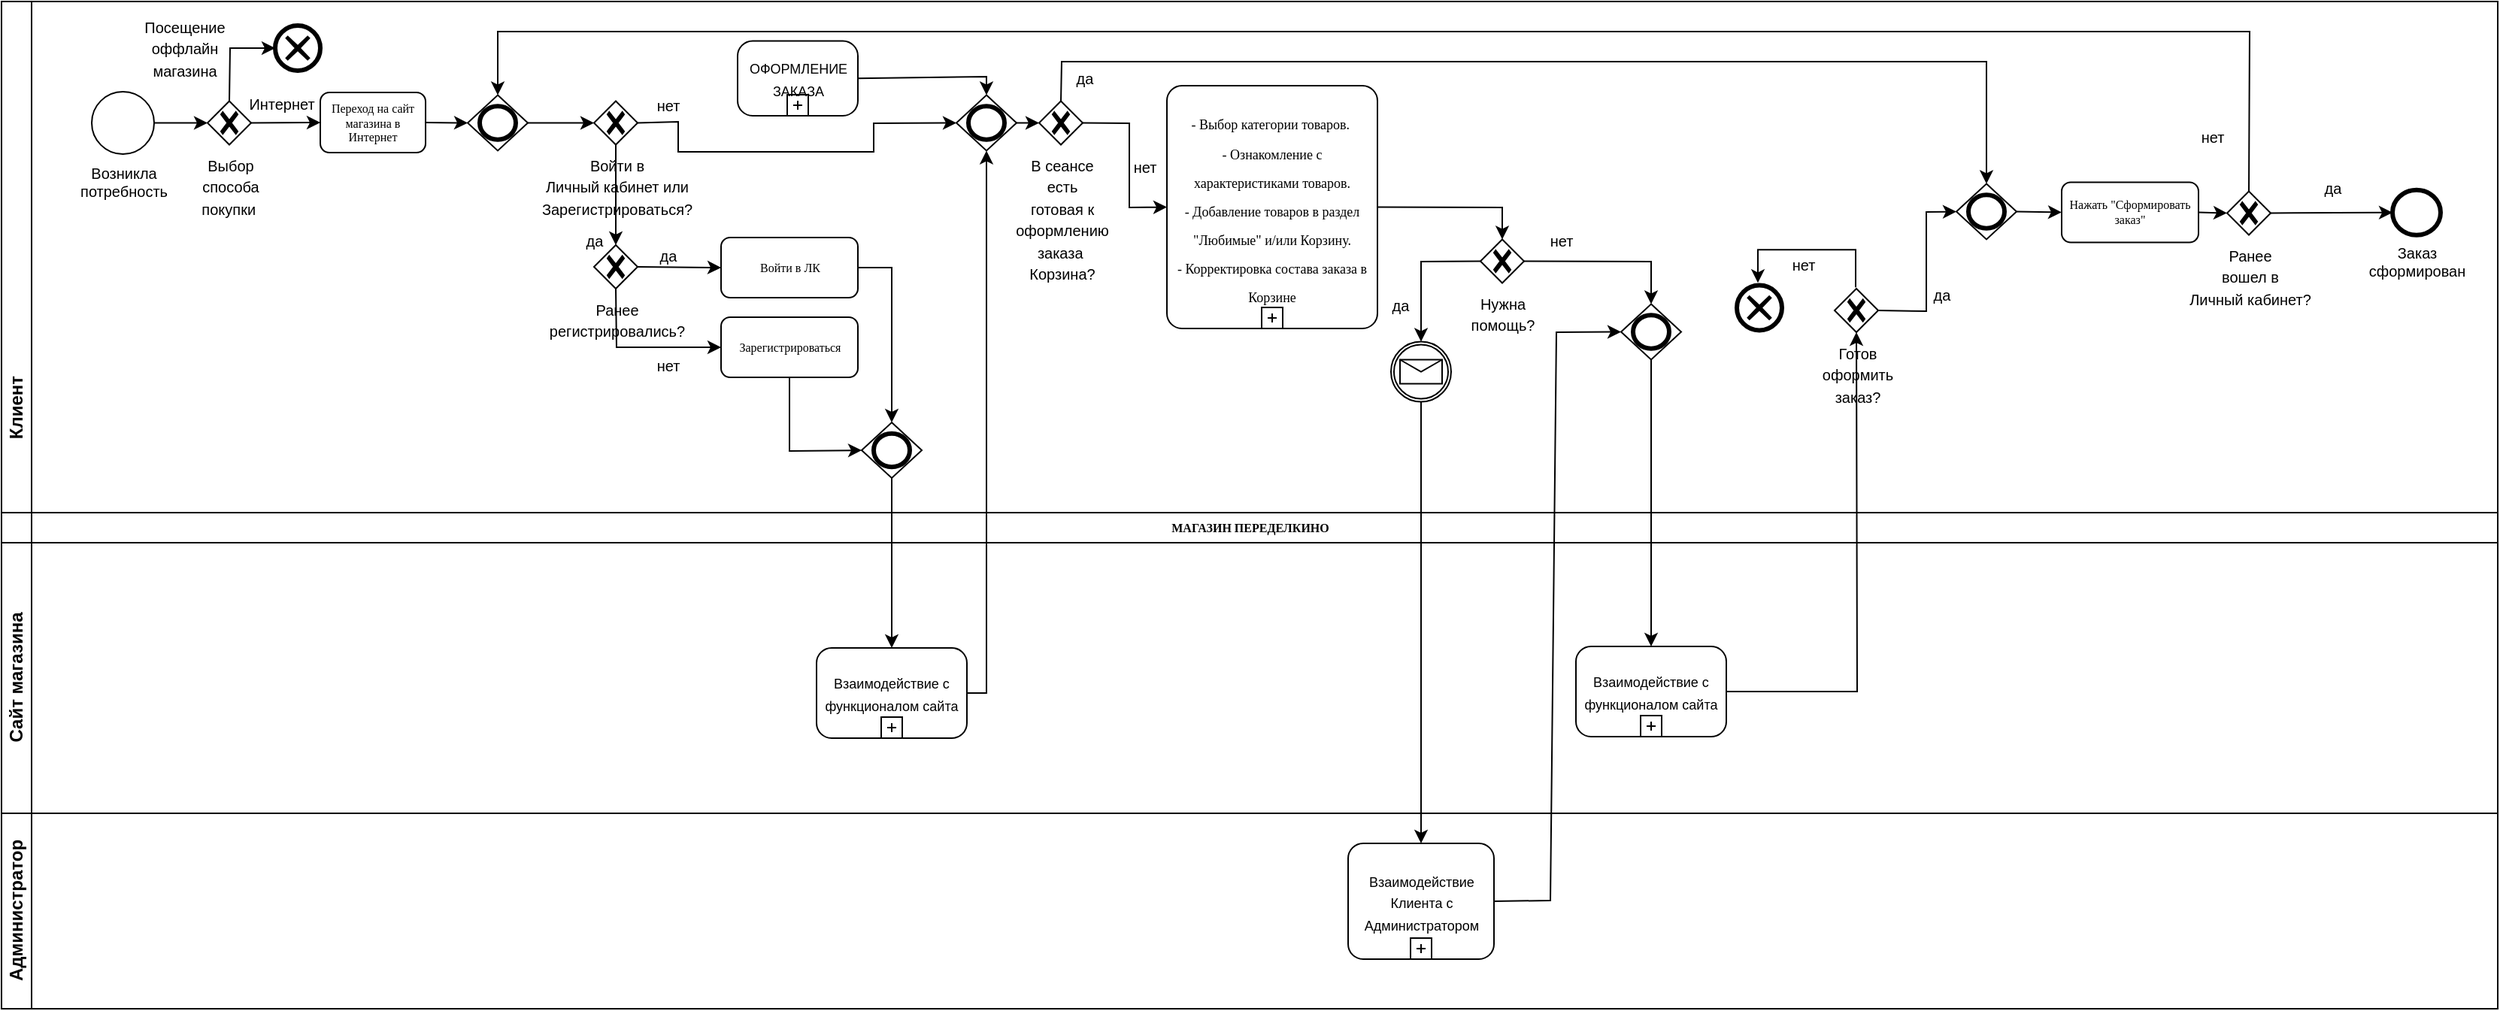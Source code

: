 <mxfile version="22.1.0" type="device" pages="4">
  <diagram name="Формирование заказа" id="c7488fd3-1785-93aa-aadb-54a6760d102a">
    <mxGraphModel dx="1813" dy="916" grid="1" gridSize="10" guides="1" tooltips="1" connect="1" arrows="1" fold="1" page="1" pageScale="1" pageWidth="1100" pageHeight="850" background="none" math="0" shadow="0">
      <root>
        <mxCell id="0" />
        <mxCell id="1" parent="0" />
        <mxCell id="2b4e8129b02d487f-1" value="МАГАЗИН ПЕРЕДЕЛКИНО" style="swimlane;html=1;childLayout=stackLayout;horizontal=1;startSize=20;horizontalStack=0;rounded=0;shadow=0;labelBackgroundColor=none;strokeWidth=1;fontFamily=Verdana;fontSize=8;align=center;" parent="1" vertex="1">
          <mxGeometry x="20" y="640" width="1660" height="330" as="geometry" />
        </mxCell>
        <mxCell id="2b4e8129b02d487f-2" value="Сайт магазина" style="swimlane;html=1;startSize=20;horizontal=0;" parent="2b4e8129b02d487f-1" vertex="1">
          <mxGeometry y="20" width="1660" height="180" as="geometry" />
        </mxCell>
        <mxCell id="2b4e8129b02d487f-20" style="edgeStyle=orthogonalEdgeStyle;rounded=0;html=1;labelBackgroundColor=none;startArrow=none;startFill=0;startSize=5;endArrow=classicThin;endFill=1;endSize=5;jettySize=auto;orthogonalLoop=1;strokeWidth=1;fontFamily=Verdana;fontSize=8" parent="2b4e8129b02d487f-2" edge="1">
          <mxGeometry relative="1" as="geometry">
            <mxPoint x="330.0" y="75.034" as="targetPoint" />
          </mxGeometry>
        </mxCell>
        <mxCell id="WXzGDXWeEQo96Ff1CPec-12" value="&lt;font style=&quot;font-size: 9px;&quot;&gt;Взаимодействие с функционалом сайта&lt;/font&gt;" style="points=[[0.25,0,0],[0.5,0,0],[0.75,0,0],[1,0.25,0],[1,0.5,0],[1,0.75,0],[0.75,1,0],[0.5,1,0],[0.25,1,0],[0,0.75,0],[0,0.5,0],[0,0.25,0]];shape=mxgraph.bpmn.task;whiteSpace=wrap;rectStyle=rounded;size=10;html=1;container=1;expand=0;collapsible=0;taskMarker=abstract;isLoopSub=1;" parent="2b4e8129b02d487f-2" vertex="1">
          <mxGeometry x="542" y="70" width="100" height="60" as="geometry" />
        </mxCell>
        <mxCell id="2b4e8129b02d487f-3" value="Администратор" style="swimlane;html=1;startSize=20;horizontal=0;" parent="2b4e8129b02d487f-1" vertex="1">
          <mxGeometry y="200" width="1660" height="130" as="geometry" />
        </mxCell>
        <mxCell id="EUQzeAEbMbLKCejMAwvt-37" value="&lt;font style=&quot;font-size: 9px;&quot;&gt;Взаимодействие Клиента с Администратором&lt;/font&gt;" style="points=[[0.25,0,0],[0.5,0,0],[0.75,0,0],[1,0.25,0],[1,0.5,0],[1,0.75,0],[0.75,1,0],[0.5,1,0],[0.25,1,0],[0,0.75,0],[0,0.5,0],[0,0.25,0]];shape=mxgraph.bpmn.task;whiteSpace=wrap;rectStyle=rounded;size=10;html=1;container=1;expand=0;collapsible=0;taskMarker=abstract;isLoopSub=1;" parent="2b4e8129b02d487f-3" vertex="1">
          <mxGeometry x="895.5" y="20" width="97" height="77" as="geometry" />
        </mxCell>
        <mxCell id="JuGA9uo2uOLxQDSCTEVF-2" value="Клиент" style="swimlane;startSize=20;horizontal=0;html=1;whiteSpace=wrap;strokeWidth=1;fillColor=none;" parent="1" vertex="1">
          <mxGeometry x="20" y="300" width="1660" height="540" as="geometry">
            <mxRectangle x="20" y="300" width="40" height="70" as="alternateBounds" />
          </mxGeometry>
        </mxCell>
        <mxCell id="_ieMQETPPLSiAZWh2ueH-1" value="Возникла &lt;br&gt;потребность" style="points=[[0.145,0.145,0],[0.5,0,0],[0.855,0.145,0],[1,0.5,0],[0.855,0.855,0],[0.5,1,0],[0.145,0.855,0],[0,0.5,0]];shape=mxgraph.bpmn.event;html=1;verticalLabelPosition=bottom;labelBackgroundColor=#ffffff;verticalAlign=top;align=center;perimeter=ellipsePerimeter;outlineConnect=0;aspect=fixed;outline=standard;symbol=general;fontSize=10;" parent="JuGA9uo2uOLxQDSCTEVF-2" vertex="1">
          <mxGeometry x="60" y="60" width="41.5" height="41.5" as="geometry" />
        </mxCell>
        <mxCell id="uGbLaO7KB4kz_wFQGRxj-3" value="&lt;span style=&quot;font-size: 10px;&quot;&gt;Выбор &lt;br&gt;способа &lt;br&gt;&amp;nbsp;покупки&amp;nbsp;&amp;nbsp;&lt;/span&gt;" style="points=[[0.25,0.25,0],[0.5,0,0],[0.75,0.25,0],[1,0.5,0],[0.75,0.75,0],[0.5,1,0],[0.25,0.75,0],[0,0.5,0]];shape=mxgraph.bpmn.gateway2;html=1;verticalLabelPosition=bottom;labelBackgroundColor=#ffffff;verticalAlign=top;align=center;perimeter=rhombusPerimeter;outlineConnect=0;outline=none;symbol=none;gwType=exclusive;strokeWidth=1;fillColor=none;" parent="JuGA9uo2uOLxQDSCTEVF-2" vertex="1">
          <mxGeometry x="137" y="66.25" width="29" height="29" as="geometry" />
        </mxCell>
        <mxCell id="yXwUjo7bsLIUDo-KSb-T-1" value="" style="endArrow=classic;html=1;rounded=0;entryX=0;entryY=0.5;entryDx=0;entryDy=0;entryPerimeter=0;" parent="JuGA9uo2uOLxQDSCTEVF-2" source="_ieMQETPPLSiAZWh2ueH-1" target="uGbLaO7KB4kz_wFQGRxj-3" edge="1">
          <mxGeometry width="50" height="50" relative="1" as="geometry">
            <mxPoint x="260" y="140" as="sourcePoint" />
            <mxPoint x="310" y="90" as="targetPoint" />
          </mxGeometry>
        </mxCell>
        <mxCell id="z8Esyi8W5wQ0ftoLxfOc-2" value="" style="endArrow=classic;html=1;rounded=0;exitX=0.5;exitY=0;exitDx=0;exitDy=0;exitPerimeter=0;entryX=0;entryY=0.5;entryDx=0;entryDy=0;entryPerimeter=0;" parent="JuGA9uo2uOLxQDSCTEVF-2" source="uGbLaO7KB4kz_wFQGRxj-3" target="MIitG1whWbcQf7uBWXfQ-10" edge="1">
          <mxGeometry width="50" height="50" relative="1" as="geometry">
            <mxPoint x="601.5" y="73.25" as="sourcePoint" />
            <mxPoint x="630" y="38" as="targetPoint" />
            <Array as="points">
              <mxPoint x="152" y="31" />
              <mxPoint x="160" y="31" />
            </Array>
          </mxGeometry>
        </mxCell>
        <mxCell id="qqGHgBx7yUSEpJLbQ_p1-3" value="Переход на сайт магазина в Интернет" style="rounded=1;whiteSpace=wrap;html=1;shadow=0;labelBackgroundColor=none;strokeWidth=1;fontFamily=Verdana;fontSize=8;align=center;" parent="JuGA9uo2uOLxQDSCTEVF-2" vertex="1">
          <mxGeometry x="212" y="60.5" width="70" height="40" as="geometry" />
        </mxCell>
        <mxCell id="9ITQt3RbeTCKm_57LXai-1" value="&lt;font style=&quot;font-size: 10px;&quot;&gt;Посещение оффлайн магазина&lt;/font&gt;" style="text;html=1;strokeColor=none;fillColor=none;align=center;verticalAlign=middle;whiteSpace=wrap;rounded=0;" parent="JuGA9uo2uOLxQDSCTEVF-2" vertex="1">
          <mxGeometry x="101.5" y="21" width="40" height="20" as="geometry" />
        </mxCell>
        <mxCell id="9ITQt3RbeTCKm_57LXai-2" value="" style="endArrow=classic;html=1;rounded=0;exitX=1;exitY=0.5;exitDx=0;exitDy=0;exitPerimeter=0;entryX=0;entryY=0.5;entryDx=0;entryDy=0;" parent="JuGA9uo2uOLxQDSCTEVF-2" source="uGbLaO7KB4kz_wFQGRxj-3" target="qqGHgBx7yUSEpJLbQ_p1-3" edge="1">
          <mxGeometry width="50" height="50" relative="1" as="geometry">
            <mxPoint x="616" y="87.75" as="sourcePoint" />
            <mxPoint x="662" y="87.5" as="targetPoint" />
          </mxGeometry>
        </mxCell>
        <mxCell id="EUQzeAEbMbLKCejMAwvt-4" value="&lt;font style=&quot;font-size: 10px;&quot;&gt;Интернет&lt;/font&gt;" style="text;html=1;align=center;verticalAlign=middle;resizable=0;points=[];autosize=1;strokeColor=none;fillColor=none;" parent="JuGA9uo2uOLxQDSCTEVF-2" vertex="1">
          <mxGeometry x="151" y="53" width="70" height="30" as="geometry" />
        </mxCell>
        <mxCell id="EUQzeAEbMbLKCejMAwvt-40" value="&lt;span style=&quot;font-size: 10px;&quot;&gt;Готов &lt;br&gt;оформить &lt;br&gt;заказ?&lt;/span&gt;" style="points=[[0.25,0.25,0],[0.5,0,0],[0.75,0.25,0],[1,0.5,0],[0.75,0.75,0],[0.5,1,0],[0.25,0.75,0],[0,0.5,0]];shape=mxgraph.bpmn.gateway2;html=1;verticalLabelPosition=bottom;labelBackgroundColor=#ffffff;verticalAlign=top;align=center;perimeter=rhombusPerimeter;outlineConnect=0;outline=none;symbol=none;gwType=exclusive;strokeWidth=1;fillColor=none;" parent="JuGA9uo2uOLxQDSCTEVF-2" vertex="1">
          <mxGeometry x="1219" y="191" width="29" height="29" as="geometry" />
        </mxCell>
        <mxCell id="Bjyhws7kgeQJS1DcqxyY-10" value="" style="endArrow=classic;html=1;rounded=0;exitX=0.5;exitY=0;exitDx=0;exitDy=0;exitPerimeter=0;entryX=0.5;entryY=0;entryDx=0;entryDy=0;entryPerimeter=0;" parent="JuGA9uo2uOLxQDSCTEVF-2" edge="1">
          <mxGeometry width="50" height="50" relative="1" as="geometry">
            <mxPoint x="1233" y="190.13" as="sourcePoint" />
            <mxPoint x="1168" y="187.13" as="targetPoint" />
            <Array as="points">
              <mxPoint x="1233" y="165.13" />
              <mxPoint x="1168" y="165.13" />
            </Array>
          </mxGeometry>
        </mxCell>
        <mxCell id="Bjyhws7kgeQJS1DcqxyY-11" value="&lt;font style=&quot;font-size: 10px;&quot;&gt;нет&lt;/font&gt;" style="text;html=1;align=center;verticalAlign=middle;resizable=0;points=[];autosize=1;strokeColor=none;fillColor=none;" parent="JuGA9uo2uOLxQDSCTEVF-2" vertex="1">
          <mxGeometry x="1178" y="160.38" width="40" height="30" as="geometry" />
        </mxCell>
        <mxCell id="EUQzeAEbMbLKCejMAwvt-60" value="Заказ&lt;br&gt;сформирован" style="points=[[0.145,0.145,0],[0.5,0,0],[0.855,0.145,0],[1,0.5,0],[0.855,0.855,0],[0.5,1,0],[0.145,0.855,0],[0,0.5,0]];shape=mxgraph.bpmn.event;html=1;verticalLabelPosition=bottom;labelBackgroundColor=#ffffff;verticalAlign=top;align=center;perimeter=ellipsePerimeter;outlineConnect=0;aspect=fixed;outline=end;symbol=terminate2;strokeWidth=1;fontSize=10;fillColor=none;" parent="JuGA9uo2uOLxQDSCTEVF-2" vertex="1">
          <mxGeometry x="1590" y="125.38" width="32" height="30" as="geometry" />
        </mxCell>
        <mxCell id="MIitG1whWbcQf7uBWXfQ-10" value="" style="points=[[0.145,0.145,0],[0.5,0,0],[0.855,0.145,0],[1,0.5,0],[0.855,0.855,0],[0.5,1,0],[0.145,0.855,0],[0,0.5,0]];shape=mxgraph.bpmn.event;html=1;verticalLabelPosition=bottom;labelBackgroundColor=#ffffff;verticalAlign=top;align=center;perimeter=ellipsePerimeter;outlineConnect=0;aspect=fixed;outline=end;symbol=cancel;" parent="JuGA9uo2uOLxQDSCTEVF-2" vertex="1">
          <mxGeometry x="182" y="16" width="30" height="30" as="geometry" />
        </mxCell>
        <mxCell id="MIitG1whWbcQf7uBWXfQ-12" value="" style="points=[[0.145,0.145,0],[0.5,0,0],[0.855,0.145,0],[1,0.5,0],[0.855,0.855,0],[0.5,1,0],[0.145,0.855,0],[0,0.5,0]];shape=mxgraph.bpmn.event;html=1;verticalLabelPosition=bottom;labelBackgroundColor=#ffffff;verticalAlign=top;align=center;perimeter=ellipsePerimeter;outlineConnect=0;aspect=fixed;outline=end;symbol=cancel;" parent="JuGA9uo2uOLxQDSCTEVF-2" vertex="1">
          <mxGeometry x="1154" y="188.75" width="30" height="30" as="geometry" />
        </mxCell>
        <mxCell id="WXzGDXWeEQo96Ff1CPec-1" value="&lt;span style=&quot;font-size: 10px;&quot;&gt;Войти в &lt;br&gt;Личный кабинет или &lt;br&gt;Зарегистрироваться?&lt;/span&gt;" style="points=[[0.25,0.25,0],[0.5,0,0],[0.75,0.25,0],[1,0.5,0],[0.75,0.75,0],[0.5,1,0],[0.25,0.75,0],[0,0.5,0]];shape=mxgraph.bpmn.gateway2;html=1;verticalLabelPosition=bottom;labelBackgroundColor=#ffffff;verticalAlign=top;align=center;perimeter=rhombusPerimeter;outlineConnect=0;outline=none;symbol=none;gwType=exclusive;strokeWidth=1;fillColor=none;" parent="JuGA9uo2uOLxQDSCTEVF-2" vertex="1">
          <mxGeometry x="394" y="66.25" width="29" height="29" as="geometry" />
        </mxCell>
        <mxCell id="WXzGDXWeEQo96Ff1CPec-2" value="" style="endArrow=classic;html=1;rounded=0;exitX=1;exitY=0.5;exitDx=0;exitDy=0;entryX=0;entryY=0.5;entryDx=0;entryDy=0;entryPerimeter=0;exitPerimeter=0;" parent="JuGA9uo2uOLxQDSCTEVF-2" source="_xk71VdPeojKORXIZYHd-5" target="WXzGDXWeEQo96Ff1CPec-1" edge="1">
          <mxGeometry width="50" height="50" relative="1" as="geometry">
            <mxPoint x="356" y="80.5" as="sourcePoint" />
            <mxPoint x="464" y="190" as="targetPoint" />
          </mxGeometry>
        </mxCell>
        <mxCell id="WXzGDXWeEQo96Ff1CPec-3" value="&lt;span style=&quot;font-size: 10px;&quot;&gt;Ранее &lt;br&gt;регистрировались?&lt;/span&gt;" style="points=[[0.25,0.25,0],[0.5,0,0],[0.75,0.25,0],[1,0.5,0],[0.75,0.75,0],[0.5,1,0],[0.25,0.75,0],[0,0.5,0]];shape=mxgraph.bpmn.gateway2;html=1;verticalLabelPosition=bottom;labelBackgroundColor=#ffffff;verticalAlign=top;align=center;perimeter=rhombusPerimeter;outlineConnect=0;outline=none;symbol=none;gwType=exclusive;strokeWidth=1;fillColor=none;" parent="JuGA9uo2uOLxQDSCTEVF-2" vertex="1">
          <mxGeometry x="394" y="162" width="29" height="29" as="geometry" />
        </mxCell>
        <mxCell id="WXzGDXWeEQo96Ff1CPec-4" value="" style="endArrow=classic;html=1;rounded=0;exitX=1;exitY=0.5;exitDx=0;exitDy=0;exitPerimeter=0;entryX=0;entryY=0.5;entryDx=0;entryDy=0;entryPerimeter=0;" parent="JuGA9uo2uOLxQDSCTEVF-2" source="WXzGDXWeEQo96Ff1CPec-1" target="WXzGDXWeEQo96Ff1CPec-7" edge="1">
          <mxGeometry width="50" height="50" relative="1" as="geometry">
            <mxPoint x="584" y="220" as="sourcePoint" />
            <mxPoint x="554" y="81" as="targetPoint" />
            <Array as="points">
              <mxPoint x="450" y="80" />
              <mxPoint x="450" y="100" />
              <mxPoint x="580" y="100" />
              <mxPoint x="580" y="81" />
            </Array>
          </mxGeometry>
        </mxCell>
        <mxCell id="WXzGDXWeEQo96Ff1CPec-7" value="" style="points=[[0.25,0.25,0],[0.5,0,0],[0.75,0.25,0],[1,0.5,0],[0.75,0.75,0],[0.5,1,0],[0.25,0.75,0],[0,0.5,0]];shape=mxgraph.bpmn.gateway2;html=1;verticalLabelPosition=bottom;labelBackgroundColor=#ffffff;verticalAlign=top;align=center;perimeter=rhombusPerimeter;outlineConnect=0;outline=end;symbol=general;fontSize=16;" parent="JuGA9uo2uOLxQDSCTEVF-2" vertex="1">
          <mxGeometry x="635" y="62.25" width="40" height="37" as="geometry" />
        </mxCell>
        <mxCell id="WXzGDXWeEQo96Ff1CPec-9" value="&lt;font style=&quot;font-size: 10px;&quot;&gt;нет&lt;/font&gt;" style="text;html=1;align=center;verticalAlign=middle;resizable=0;points=[];autosize=1;strokeColor=none;fillColor=none;" parent="JuGA9uo2uOLxQDSCTEVF-2" vertex="1">
          <mxGeometry x="423" y="54" width="40" height="30" as="geometry" />
        </mxCell>
        <mxCell id="WXzGDXWeEQo96Ff1CPec-11" value="&lt;font style=&quot;font-size: 10px;&quot;&gt;да&lt;/font&gt;" style="text;html=1;align=center;verticalAlign=middle;resizable=0;points=[];autosize=1;strokeColor=none;fillColor=none;" parent="JuGA9uo2uOLxQDSCTEVF-2" vertex="1">
          <mxGeometry x="374" y="144" width="40" height="30" as="geometry" />
        </mxCell>
        <mxCell id="WXzGDXWeEQo96Ff1CPec-15" value="Войти в ЛК" style="rounded=1;whiteSpace=wrap;html=1;shadow=0;labelBackgroundColor=none;strokeWidth=1;fontFamily=Verdana;fontSize=8;align=center;" parent="JuGA9uo2uOLxQDSCTEVF-2" vertex="1">
          <mxGeometry x="478.5" y="157" width="91" height="40" as="geometry" />
        </mxCell>
        <mxCell id="WXzGDXWeEQo96Ff1CPec-16" value="Зарегистрироваться" style="rounded=1;whiteSpace=wrap;html=1;shadow=0;labelBackgroundColor=none;strokeWidth=1;fontFamily=Verdana;fontSize=8;align=center;" parent="JuGA9uo2uOLxQDSCTEVF-2" vertex="1">
          <mxGeometry x="478.5" y="210" width="91" height="40" as="geometry" />
        </mxCell>
        <mxCell id="WXzGDXWeEQo96Ff1CPec-20" value="" style="endArrow=classic;html=1;rounded=0;exitX=0.5;exitY=1;exitDx=0;exitDy=0;exitPerimeter=0;entryX=0.5;entryY=0;entryDx=0;entryDy=0;entryPerimeter=0;" parent="JuGA9uo2uOLxQDSCTEVF-2" source="WXzGDXWeEQo96Ff1CPec-1" target="WXzGDXWeEQo96Ff1CPec-3" edge="1">
          <mxGeometry width="50" height="50" relative="1" as="geometry">
            <mxPoint x="634" y="150" as="sourcePoint" />
            <mxPoint x="684" y="100" as="targetPoint" />
          </mxGeometry>
        </mxCell>
        <mxCell id="WXzGDXWeEQo96Ff1CPec-21" value="" style="endArrow=classic;html=1;rounded=0;exitX=1;exitY=0.5;exitDx=0;exitDy=0;exitPerimeter=0;entryX=0;entryY=0.5;entryDx=0;entryDy=0;" parent="JuGA9uo2uOLxQDSCTEVF-2" source="WXzGDXWeEQo96Ff1CPec-3" target="WXzGDXWeEQo96Ff1CPec-15" edge="1">
          <mxGeometry width="50" height="50" relative="1" as="geometry">
            <mxPoint x="694" y="240" as="sourcePoint" />
            <mxPoint x="744" y="190" as="targetPoint" />
          </mxGeometry>
        </mxCell>
        <mxCell id="WXzGDXWeEQo96Ff1CPec-22" value="" style="endArrow=classic;html=1;rounded=0;exitX=0.5;exitY=1;exitDx=0;exitDy=0;exitPerimeter=0;entryX=0;entryY=0.5;entryDx=0;entryDy=0;" parent="JuGA9uo2uOLxQDSCTEVF-2" source="WXzGDXWeEQo96Ff1CPec-3" target="WXzGDXWeEQo96Ff1CPec-16" edge="1">
          <mxGeometry width="50" height="50" relative="1" as="geometry">
            <mxPoint x="644" y="230" as="sourcePoint" />
            <mxPoint x="694" y="180" as="targetPoint" />
            <Array as="points">
              <mxPoint x="409" y="230" />
            </Array>
          </mxGeometry>
        </mxCell>
        <mxCell id="WXzGDXWeEQo96Ff1CPec-23" value="&lt;font style=&quot;font-size: 10px;&quot;&gt;нет&lt;/font&gt;" style="text;html=1;align=center;verticalAlign=middle;resizable=0;points=[];autosize=1;strokeColor=none;fillColor=none;" parent="JuGA9uo2uOLxQDSCTEVF-2" vertex="1">
          <mxGeometry x="423" y="227" width="40" height="30" as="geometry" />
        </mxCell>
        <mxCell id="WXzGDXWeEQo96Ff1CPec-24" value="&lt;font style=&quot;font-size: 10px;&quot;&gt;да&lt;/font&gt;" style="text;html=1;align=center;verticalAlign=middle;resizable=0;points=[];autosize=1;strokeColor=none;fillColor=none;" parent="JuGA9uo2uOLxQDSCTEVF-2" vertex="1">
          <mxGeometry x="423" y="154" width="40" height="30" as="geometry" />
        </mxCell>
        <mxCell id="_xk71VdPeojKORXIZYHd-1" value="&lt;font style=&quot;&quot;&gt;&lt;font style=&quot;font-size: 9px;&quot; face=&quot;Verdana&quot;&gt;- Выбор категории товаров.&amp;nbsp;&lt;br&gt;- Ознакомление с характеристиками товаров.&lt;br&gt;- Добавление товаров в раздел &quot;Любимые&quot; и/или Корзину.&lt;br&gt;- Корректировка состава заказа в Корзине&lt;/font&gt;&lt;br&gt;&lt;/font&gt;" style="points=[[0.25,0,0],[0.5,0,0],[0.75,0,0],[1,0.25,0],[1,0.5,0],[1,0.75,0],[0.75,1,0],[0.5,1,0],[0.25,1,0],[0,0.75,0],[0,0.5,0],[0,0.25,0]];shape=mxgraph.bpmn.task;whiteSpace=wrap;rectStyle=rounded;size=10;html=1;taskMarker=abstract;isLoopSub=1;fontSize=16;" parent="JuGA9uo2uOLxQDSCTEVF-2" vertex="1">
          <mxGeometry x="775" y="56" width="140" height="161.5" as="geometry" />
        </mxCell>
        <mxCell id="EUQzeAEbMbLKCejMAwvt-30" value="" style="points=[[0.25,0.25,0],[0.5,0,0],[0.75,0.25,0],[1,0.5,0],[0.75,0.75,0],[0.5,1,0],[0.25,0.75,0],[0,0.5,0]];shape=mxgraph.bpmn.gateway2;html=1;verticalLabelPosition=bottom;labelBackgroundColor=#ffffff;verticalAlign=top;align=center;perimeter=rhombusPerimeter;outlineConnect=0;outline=end;symbol=general;fontSize=16;" parent="JuGA9uo2uOLxQDSCTEVF-2" vertex="1">
          <mxGeometry x="1077" y="201.25" width="40" height="37" as="geometry" />
        </mxCell>
        <mxCell id="EUQzeAEbMbLKCejMAwvt-31" value="&lt;span style=&quot;font-size: 10px;&quot;&gt;Нужна &lt;br&gt;помощь?&lt;/span&gt;" style="points=[[0.25,0.25,0],[0.5,0,0],[0.75,0.25,0],[1,0.5,0],[0.75,0.75,0],[0.5,1,0],[0.25,0.75,0],[0,0.5,0]];shape=mxgraph.bpmn.gateway2;html=1;verticalLabelPosition=bottom;labelBackgroundColor=#ffffff;verticalAlign=top;align=center;perimeter=rhombusPerimeter;outlineConnect=0;outline=none;symbol=none;gwType=exclusive;strokeWidth=1;fillColor=none;" parent="JuGA9uo2uOLxQDSCTEVF-2" vertex="1">
          <mxGeometry x="983.5" y="158.25" width="29" height="29" as="geometry" />
        </mxCell>
        <mxCell id="EUQzeAEbMbLKCejMAwvt-32" value="&lt;font style=&quot;font-size: 10px;&quot;&gt;да&lt;/font&gt;" style="text;html=1;align=center;verticalAlign=middle;resizable=0;points=[];autosize=1;strokeColor=none;fillColor=none;" parent="JuGA9uo2uOLxQDSCTEVF-2" vertex="1">
          <mxGeometry x="910" y="187.25" width="40" height="30" as="geometry" />
        </mxCell>
        <mxCell id="EUQzeAEbMbLKCejMAwvt-33" value="" style="endArrow=classic;html=1;rounded=0;exitX=1;exitY=0.5;exitDx=0;exitDy=0;exitPerimeter=0;entryX=0.5;entryY=0;entryDx=0;entryDy=0;entryPerimeter=0;" parent="JuGA9uo2uOLxQDSCTEVF-2" source="EUQzeAEbMbLKCejMAwvt-31" target="EUQzeAEbMbLKCejMAwvt-30" edge="1">
          <mxGeometry width="50" height="50" relative="1" as="geometry">
            <mxPoint x="1291" y="233.25" as="sourcePoint" />
            <mxPoint x="1341" y="183.25" as="targetPoint" />
            <Array as="points">
              <mxPoint x="1097" y="173" />
            </Array>
          </mxGeometry>
        </mxCell>
        <mxCell id="EUQzeAEbMbLKCejMAwvt-35" value="" style="endArrow=classic;html=1;rounded=0;exitX=0.5;exitY=1;exitDx=0;exitDy=0;exitPerimeter=0;entryX=0.5;entryY=0;entryDx=0;entryDy=0;entryPerimeter=0;" parent="JuGA9uo2uOLxQDSCTEVF-2" source="EUQzeAEbMbLKCejMAwvt-30" target="EUQzeAEbMbLKCejMAwvt-29" edge="1">
          <mxGeometry width="50" height="50" relative="1" as="geometry">
            <mxPoint x="1137" y="245.25" as="sourcePoint" />
            <mxPoint x="1097" y="345.25" as="targetPoint" />
          </mxGeometry>
        </mxCell>
        <mxCell id="EUQzeAEbMbLKCejMAwvt-39" value="&lt;font style=&quot;font-size: 10px;&quot;&gt;нет&lt;/font&gt;" style="text;html=1;align=center;verticalAlign=middle;resizable=0;points=[];autosize=1;strokeColor=none;fillColor=none;" parent="JuGA9uo2uOLxQDSCTEVF-2" vertex="1">
          <mxGeometry x="1017" y="144" width="40" height="30" as="geometry" />
        </mxCell>
        <mxCell id="MIitG1whWbcQf7uBWXfQ-4" value="" style="points=[[0.145,0.145,0],[0.5,0,0],[0.855,0.145,0],[1,0.5,0],[0.855,0.855,0],[0.5,1,0],[0.145,0.855,0],[0,0.5,0]];shape=mxgraph.bpmn.event;html=1;verticalLabelPosition=bottom;labelBackgroundColor=#ffffff;verticalAlign=top;align=center;perimeter=ellipsePerimeter;outlineConnect=0;aspect=fixed;outline=catching;symbol=message;fontSize=10;" parent="JuGA9uo2uOLxQDSCTEVF-2" vertex="1">
          <mxGeometry x="924" y="226.25" width="40" height="40" as="geometry" />
        </mxCell>
        <mxCell id="EUQzeAEbMbLKCejMAwvt-34" value="" style="endArrow=classic;html=1;rounded=0;exitX=0;exitY=0.5;exitDx=0;exitDy=0;exitPerimeter=0;entryX=0.5;entryY=0;entryDx=0;entryDy=0;entryPerimeter=0;" parent="JuGA9uo2uOLxQDSCTEVF-2" source="EUQzeAEbMbLKCejMAwvt-31" target="MIitG1whWbcQf7uBWXfQ-4" edge="1">
          <mxGeometry width="50" height="50" relative="1" as="geometry">
            <mxPoint x="1281" y="193.25" as="sourcePoint" />
            <mxPoint x="941" y="204.25" as="targetPoint" />
            <Array as="points">
              <mxPoint x="944" y="173" />
            </Array>
          </mxGeometry>
        </mxCell>
        <mxCell id="_xk71VdPeojKORXIZYHd-2" value="" style="endArrow=classic;html=1;rounded=0;exitX=1;exitY=0.5;exitDx=0;exitDy=0;exitPerimeter=0;entryX=0.5;entryY=0;entryDx=0;entryDy=0;entryPerimeter=0;" parent="JuGA9uo2uOLxQDSCTEVF-2" source="_xk71VdPeojKORXIZYHd-1" target="EUQzeAEbMbLKCejMAwvt-31" edge="1">
          <mxGeometry width="50" height="50" relative="1" as="geometry">
            <mxPoint x="944" y="100" as="sourcePoint" />
            <mxPoint x="994" y="50" as="targetPoint" />
            <Array as="points">
              <mxPoint x="998" y="137" />
            </Array>
          </mxGeometry>
        </mxCell>
        <mxCell id="EUQzeAEbMbLKCejMAwvt-29" value="&lt;font style=&quot;font-size: 9px;&quot;&gt;Взаимодействие с функционалом сайта&lt;/font&gt;" style="points=[[0.25,0,0],[0.5,0,0],[0.75,0,0],[1,0.25,0],[1,0.5,0],[1,0.75,0],[0.75,1,0],[0.5,1,0],[0.25,1,0],[0,0.75,0],[0,0.5,0],[0,0.25,0]];shape=mxgraph.bpmn.task;whiteSpace=wrap;rectStyle=rounded;size=10;html=1;container=1;expand=0;collapsible=0;taskMarker=abstract;isLoopSub=1;" parent="JuGA9uo2uOLxQDSCTEVF-2" vertex="1">
          <mxGeometry x="1047" y="429" width="100" height="60" as="geometry" />
        </mxCell>
        <mxCell id="_xk71VdPeojKORXIZYHd-3" value="" style="endArrow=classic;html=1;rounded=0;exitX=1;exitY=0.5;exitDx=0;exitDy=0;exitPerimeter=0;entryX=0.5;entryY=1;entryDx=0;entryDy=0;entryPerimeter=0;" parent="JuGA9uo2uOLxQDSCTEVF-2" source="EUQzeAEbMbLKCejMAwvt-29" target="EUQzeAEbMbLKCejMAwvt-40" edge="1">
          <mxGeometry width="50" height="50" relative="1" as="geometry">
            <mxPoint x="1224" y="400" as="sourcePoint" />
            <mxPoint x="1274" y="350" as="targetPoint" />
            <Array as="points">
              <mxPoint x="1234" y="459" />
            </Array>
          </mxGeometry>
        </mxCell>
        <mxCell id="_xk71VdPeojKORXIZYHd-4" value="&lt;span style=&quot;font-size: 10px;&quot;&gt;Ранее &lt;br&gt;вошел в &lt;br&gt;Личный кабинет?&lt;/span&gt;" style="points=[[0.25,0.25,0],[0.5,0,0],[0.75,0.25,0],[1,0.5,0],[0.75,0.75,0],[0.5,1,0],[0.25,0.75,0],[0,0.5,0]];shape=mxgraph.bpmn.gateway2;html=1;verticalLabelPosition=bottom;labelBackgroundColor=#ffffff;verticalAlign=top;align=center;perimeter=rhombusPerimeter;outlineConnect=0;outline=none;symbol=none;gwType=exclusive;strokeWidth=1;fillColor=none;" parent="JuGA9uo2uOLxQDSCTEVF-2" vertex="1">
          <mxGeometry x="1480" y="126.25" width="29" height="29" as="geometry" />
        </mxCell>
        <mxCell id="_xk71VdPeojKORXIZYHd-5" value="" style="points=[[0.25,0.25,0],[0.5,0,0],[0.75,0.25,0],[1,0.5,0],[0.75,0.75,0],[0.5,1,0],[0.25,0.75,0],[0,0.5,0]];shape=mxgraph.bpmn.gateway2;html=1;verticalLabelPosition=bottom;labelBackgroundColor=#ffffff;verticalAlign=top;align=center;perimeter=rhombusPerimeter;outlineConnect=0;outline=end;symbol=general;fontSize=16;" parent="JuGA9uo2uOLxQDSCTEVF-2" vertex="1">
          <mxGeometry x="310" y="62.25" width="40" height="37" as="geometry" />
        </mxCell>
        <mxCell id="_xk71VdPeojKORXIZYHd-6" value="" style="endArrow=classic;html=1;rounded=0;exitX=1;exitY=0.5;exitDx=0;exitDy=0;entryX=0;entryY=0.5;entryDx=0;entryDy=0;entryPerimeter=0;" parent="JuGA9uo2uOLxQDSCTEVF-2" source="qqGHgBx7yUSEpJLbQ_p1-3" target="_xk71VdPeojKORXIZYHd-5" edge="1">
          <mxGeometry width="50" height="50" relative="1" as="geometry">
            <mxPoint x="260" y="210" as="sourcePoint" />
            <mxPoint x="310" y="160" as="targetPoint" />
          </mxGeometry>
        </mxCell>
        <mxCell id="_xk71VdPeojKORXIZYHd-7" value="" style="endArrow=classic;html=1;rounded=0;exitX=0.5;exitY=0;exitDx=0;exitDy=0;exitPerimeter=0;entryX=0.5;entryY=0;entryDx=0;entryDy=0;entryPerimeter=0;" parent="JuGA9uo2uOLxQDSCTEVF-2" source="_xk71VdPeojKORXIZYHd-4" target="_xk71VdPeojKORXIZYHd-5" edge="1">
          <mxGeometry width="50" height="50" relative="1" as="geometry">
            <mxPoint x="1440" y="140" as="sourcePoint" />
            <mxPoint x="1490" y="90" as="targetPoint" />
            <Array as="points">
              <mxPoint x="1495" y="20" />
              <mxPoint x="330" y="20" />
            </Array>
          </mxGeometry>
        </mxCell>
        <mxCell id="_xk71VdPeojKORXIZYHd-11" value="&lt;font style=&quot;font-size: 10px;&quot;&gt;да&lt;/font&gt;" style="text;html=1;align=center;verticalAlign=middle;resizable=0;points=[];autosize=1;strokeColor=none;fillColor=none;" parent="JuGA9uo2uOLxQDSCTEVF-2" vertex="1">
          <mxGeometry x="1530" y="108.5" width="40" height="30" as="geometry" />
        </mxCell>
        <mxCell id="_xk71VdPeojKORXIZYHd-13" value="&lt;font style=&quot;font-size: 10px;&quot;&gt;нет&lt;/font&gt;" style="text;html=1;align=center;verticalAlign=middle;resizable=0;points=[];autosize=1;strokeColor=none;fillColor=none;" parent="JuGA9uo2uOLxQDSCTEVF-2" vertex="1">
          <mxGeometry x="1450" y="74.5" width="40" height="30" as="geometry" />
        </mxCell>
        <mxCell id="_xk71VdPeojKORXIZYHd-14" value="" style="endArrow=classic;html=1;rounded=0;exitX=1;exitY=0.5;exitDx=0;exitDy=0;exitPerimeter=0;entryX=0;entryY=0.5;entryDx=0;entryDy=0;entryPerimeter=0;" parent="JuGA9uo2uOLxQDSCTEVF-2" source="_xk71VdPeojKORXIZYHd-4" target="EUQzeAEbMbLKCejMAwvt-60" edge="1">
          <mxGeometry width="50" height="50" relative="1" as="geometry">
            <mxPoint x="1812" y="149" as="sourcePoint" />
            <mxPoint x="1570" y="140" as="targetPoint" />
          </mxGeometry>
        </mxCell>
        <mxCell id="Gpc6n4LNbTddxJ0gRyVo-2" value="&lt;font style=&quot;font-size: 10px;&quot;&gt;да&lt;/font&gt;" style="text;html=1;align=center;verticalAlign=middle;resizable=0;points=[];autosize=1;strokeColor=none;fillColor=none;" parent="JuGA9uo2uOLxQDSCTEVF-2" vertex="1">
          <mxGeometry x="1270" y="180" width="40" height="30" as="geometry" />
        </mxCell>
        <mxCell id="Gpc6n4LNbTddxJ0gRyVo-3" value="Нажать &quot;Сформировать заказ&quot;" style="rounded=1;whiteSpace=wrap;html=1;shadow=0;labelBackgroundColor=none;strokeWidth=1;fontFamily=Verdana;fontSize=8;align=center;" parent="JuGA9uo2uOLxQDSCTEVF-2" vertex="1">
          <mxGeometry x="1370" y="120.25" width="91" height="40" as="geometry" />
        </mxCell>
        <mxCell id="Gpc6n4LNbTddxJ0gRyVo-5" value="" style="endArrow=classic;html=1;rounded=0;exitX=1;exitY=0.5;exitDx=0;exitDy=0;exitPerimeter=0;entryX=0;entryY=0.5;entryDx=0;entryDy=0;entryPerimeter=0;" parent="JuGA9uo2uOLxQDSCTEVF-2" source="EUQzeAEbMbLKCejMAwvt-40" target="qO1CMndRuf5fdll3XBIh-6" edge="1">
          <mxGeometry width="50" height="50" relative="1" as="geometry">
            <mxPoint x="1321" y="205.5" as="sourcePoint" />
            <mxPoint x="1300" y="140" as="targetPoint" />
            <Array as="points">
              <mxPoint x="1280" y="206" />
              <mxPoint x="1280" y="140" />
            </Array>
          </mxGeometry>
        </mxCell>
        <mxCell id="JOFMAUxsU80vmrSpkvxJ-2" value="" style="endArrow=classic;html=1;rounded=0;exitX=1;exitY=0.5;exitDx=0;exitDy=0;entryX=0;entryY=0.5;entryDx=0;entryDy=0;entryPerimeter=0;" parent="JuGA9uo2uOLxQDSCTEVF-2" source="Gpc6n4LNbTddxJ0gRyVo-3" target="_xk71VdPeojKORXIZYHd-4" edge="1">
          <mxGeometry width="50" height="50" relative="1" as="geometry">
            <mxPoint x="1390" y="250" as="sourcePoint" />
            <mxPoint x="1440" y="200" as="targetPoint" />
          </mxGeometry>
        </mxCell>
        <mxCell id="qO1CMndRuf5fdll3XBIh-1" value="" style="endArrow=classic;html=1;rounded=0;exitX=0.5;exitY=0;exitDx=0;exitDy=0;exitPerimeter=0;entryX=0.5;entryY=0;entryDx=0;entryDy=0;entryPerimeter=0;" parent="JuGA9uo2uOLxQDSCTEVF-2" source="qO1CMndRuf5fdll3XBIh-2" target="qO1CMndRuf5fdll3XBIh-6" edge="1">
          <mxGeometry width="50" height="50" relative="1" as="geometry">
            <mxPoint x="1070" y="50" as="sourcePoint" />
            <mxPoint x="1230" y="40" as="targetPoint" />
            <Array as="points">
              <mxPoint x="705" y="40" />
              <mxPoint x="1320" y="40" />
            </Array>
          </mxGeometry>
        </mxCell>
        <mxCell id="qO1CMndRuf5fdll3XBIh-2" value="&lt;span style=&quot;font-size: 10px;&quot;&gt;В сеансе &lt;br&gt;есть &lt;br&gt;готовая к &lt;br&gt;оформлению &lt;br&gt;заказа&amp;nbsp;&lt;br&gt;Корзина?&lt;/span&gt;" style="points=[[0.25,0.25,0],[0.5,0,0],[0.75,0.25,0],[1,0.5,0],[0.75,0.75,0],[0.5,1,0],[0.25,0.75,0],[0,0.5,0]];shape=mxgraph.bpmn.gateway2;html=1;verticalLabelPosition=bottom;labelBackgroundColor=#ffffff;verticalAlign=top;align=center;perimeter=rhombusPerimeter;outlineConnect=0;outline=none;symbol=none;gwType=exclusive;strokeWidth=1;fillColor=none;" parent="JuGA9uo2uOLxQDSCTEVF-2" vertex="1">
          <mxGeometry x="690" y="66.25" width="29" height="29" as="geometry" />
        </mxCell>
        <mxCell id="qO1CMndRuf5fdll3XBIh-3" value="" style="endArrow=classic;html=1;rounded=0;exitX=1;exitY=0.5;exitDx=0;exitDy=0;exitPerimeter=0;entryX=0;entryY=0.5;entryDx=0;entryDy=0;entryPerimeter=0;" parent="JuGA9uo2uOLxQDSCTEVF-2" source="qO1CMndRuf5fdll3XBIh-2" target="_xk71VdPeojKORXIZYHd-1" edge="1">
          <mxGeometry width="50" height="50" relative="1" as="geometry">
            <mxPoint x="960" y="150" as="sourcePoint" />
            <mxPoint x="1010" y="100" as="targetPoint" />
            <Array as="points">
              <mxPoint x="750" y="81" />
              <mxPoint x="750" y="137" />
            </Array>
          </mxGeometry>
        </mxCell>
        <mxCell id="qO1CMndRuf5fdll3XBIh-4" value="&lt;font style=&quot;font-size: 10px;&quot;&gt;нет&lt;/font&gt;" style="text;html=1;align=center;verticalAlign=middle;resizable=0;points=[];autosize=1;strokeColor=none;fillColor=none;" parent="JuGA9uo2uOLxQDSCTEVF-2" vertex="1">
          <mxGeometry x="740" y="95" width="40" height="30" as="geometry" />
        </mxCell>
        <mxCell id="qO1CMndRuf5fdll3XBIh-5" value="" style="endArrow=classic;html=1;rounded=0;exitX=1;exitY=0.5;exitDx=0;exitDy=0;exitPerimeter=0;entryX=0;entryY=0.5;entryDx=0;entryDy=0;entryPerimeter=0;" parent="JuGA9uo2uOLxQDSCTEVF-2" source="WXzGDXWeEQo96Ff1CPec-7" target="qO1CMndRuf5fdll3XBIh-2" edge="1">
          <mxGeometry width="50" height="50" relative="1" as="geometry">
            <mxPoint x="720" y="250" as="sourcePoint" />
            <mxPoint x="770" y="200" as="targetPoint" />
          </mxGeometry>
        </mxCell>
        <mxCell id="qO1CMndRuf5fdll3XBIh-6" value="" style="points=[[0.25,0.25,0],[0.5,0,0],[0.75,0.25,0],[1,0.5,0],[0.75,0.75,0],[0.5,1,0],[0.25,0.75,0],[0,0.5,0]];shape=mxgraph.bpmn.gateway2;html=1;verticalLabelPosition=bottom;labelBackgroundColor=#ffffff;verticalAlign=top;align=center;perimeter=rhombusPerimeter;outlineConnect=0;outline=end;symbol=general;fontSize=16;" parent="JuGA9uo2uOLxQDSCTEVF-2" vertex="1">
          <mxGeometry x="1300" y="121.25" width="40" height="37" as="geometry" />
        </mxCell>
        <mxCell id="qO1CMndRuf5fdll3XBIh-7" value="" style="endArrow=classic;html=1;rounded=0;exitX=1;exitY=0.5;exitDx=0;exitDy=0;exitPerimeter=0;entryX=0;entryY=0.5;entryDx=0;entryDy=0;" parent="JuGA9uo2uOLxQDSCTEVF-2" source="qO1CMndRuf5fdll3XBIh-6" target="Gpc6n4LNbTddxJ0gRyVo-3" edge="1">
          <mxGeometry width="50" height="50" relative="1" as="geometry">
            <mxPoint x="1370" y="260" as="sourcePoint" />
            <mxPoint x="1420" y="210" as="targetPoint" />
          </mxGeometry>
        </mxCell>
        <mxCell id="qO1CMndRuf5fdll3XBIh-8" value="&lt;font style=&quot;font-size: 10px;&quot;&gt;да&lt;/font&gt;" style="text;html=1;align=center;verticalAlign=middle;resizable=0;points=[];autosize=1;strokeColor=none;fillColor=none;" parent="JuGA9uo2uOLxQDSCTEVF-2" vertex="1">
          <mxGeometry x="700" y="36.25" width="40" height="30" as="geometry" />
        </mxCell>
        <mxCell id="rgWFMldo6FG-Z3hZK2ut-1" value="&lt;font style=&quot;font-size: 9px;&quot;&gt;ОФОРМЛЕНИЕ ЗАКАЗА&lt;/font&gt;" style="points=[[0.25,0,0],[0.5,0,0],[0.75,0,0],[1,0.25,0],[1,0.5,0],[1,0.75,0],[0.75,1,0],[0.5,1,0],[0.25,1,0],[0,0.75,0],[0,0.5,0],[0,0.25,0]];shape=mxgraph.bpmn.task;whiteSpace=wrap;rectStyle=rounded;size=10;html=1;container=1;expand=0;collapsible=0;taskMarker=abstract;isLoopSub=1;" parent="JuGA9uo2uOLxQDSCTEVF-2" vertex="1">
          <mxGeometry x="489.5" y="26.25" width="80" height="49.75" as="geometry" />
        </mxCell>
        <mxCell id="rgWFMldo6FG-Z3hZK2ut-2" value="" style="endArrow=classic;html=1;rounded=0;exitX=1;exitY=0.5;exitDx=0;exitDy=0;exitPerimeter=0;entryX=0.5;entryY=0;entryDx=0;entryDy=0;entryPerimeter=0;" parent="JuGA9uo2uOLxQDSCTEVF-2" source="rgWFMldo6FG-Z3hZK2ut-1" target="WXzGDXWeEQo96Ff1CPec-7" edge="1">
          <mxGeometry width="50" height="50" relative="1" as="geometry">
            <mxPoint x="430" y="710" as="sourcePoint" />
            <mxPoint x="480" y="660" as="targetPoint" />
            <Array as="points">
              <mxPoint x="655" y="50" />
            </Array>
          </mxGeometry>
        </mxCell>
        <mxCell id="WXzGDXWeEQo96Ff1CPec-25" value="" style="points=[[0.25,0.25,0],[0.5,0,0],[0.75,0.25,0],[1,0.5,0],[0.75,0.75,0],[0.5,1,0],[0.25,0.75,0],[0,0.5,0]];shape=mxgraph.bpmn.gateway2;html=1;verticalLabelPosition=bottom;labelBackgroundColor=#ffffff;verticalAlign=top;align=center;perimeter=rhombusPerimeter;outlineConnect=0;outline=end;symbol=general;fontSize=16;" parent="JuGA9uo2uOLxQDSCTEVF-2" vertex="1">
          <mxGeometry x="572" y="280" width="40" height="37" as="geometry" />
        </mxCell>
        <mxCell id="WXzGDXWeEQo96Ff1CPec-26" value="" style="endArrow=classic;html=1;rounded=0;exitX=0.5;exitY=1;exitDx=0;exitDy=0;entryX=0;entryY=0.5;entryDx=0;entryDy=0;entryPerimeter=0;" parent="JuGA9uo2uOLxQDSCTEVF-2" source="WXzGDXWeEQo96Ff1CPec-16" target="WXzGDXWeEQo96Ff1CPec-25" edge="1">
          <mxGeometry width="50" height="50" relative="1" as="geometry">
            <mxPoint x="624" y="240" as="sourcePoint" />
            <mxPoint x="674" y="190" as="targetPoint" />
            <Array as="points">
              <mxPoint x="524" y="299" />
            </Array>
          </mxGeometry>
        </mxCell>
        <mxCell id="WXzGDXWeEQo96Ff1CPec-27" value="" style="endArrow=classic;html=1;rounded=0;" parent="1" target="WXzGDXWeEQo96Ff1CPec-25" edge="1">
          <mxGeometry width="50" height="50" relative="1" as="geometry">
            <mxPoint x="590" y="477" as="sourcePoint" />
            <mxPoint x="702" y="490" as="targetPoint" />
            <Array as="points">
              <mxPoint x="612" y="477" />
            </Array>
          </mxGeometry>
        </mxCell>
        <mxCell id="WXzGDXWeEQo96Ff1CPec-29" value="" style="endArrow=classic;html=1;rounded=0;exitX=1;exitY=0.5;exitDx=0;exitDy=0;exitPerimeter=0;entryX=0.5;entryY=1;entryDx=0;entryDy=0;entryPerimeter=0;" parent="1" source="WXzGDXWeEQo96Ff1CPec-12" target="WXzGDXWeEQo96Ff1CPec-7" edge="1">
          <mxGeometry width="50" height="50" relative="1" as="geometry">
            <mxPoint x="764" y="700" as="sourcePoint" />
            <mxPoint x="814" y="650" as="targetPoint" />
            <Array as="points">
              <mxPoint x="675" y="760" />
            </Array>
          </mxGeometry>
        </mxCell>
        <mxCell id="WXzGDXWeEQo96Ff1CPec-28" value="" style="endArrow=classic;html=1;rounded=0;exitX=0.5;exitY=1;exitDx=0;exitDy=0;exitPerimeter=0;entryX=0.5;entryY=0;entryDx=0;entryDy=0;entryPerimeter=0;" parent="1" source="WXzGDXWeEQo96Ff1CPec-25" target="WXzGDXWeEQo96Ff1CPec-12" edge="1">
          <mxGeometry width="50" height="50" relative="1" as="geometry">
            <mxPoint x="682" y="750" as="sourcePoint" />
            <mxPoint x="732" y="700" as="targetPoint" />
          </mxGeometry>
        </mxCell>
        <mxCell id="MIitG1whWbcQf7uBWXfQ-5" value="" style="endArrow=classic;html=1;rounded=0;exitX=0.5;exitY=1;exitDx=0;exitDy=0;exitPerimeter=0;entryX=0.5;entryY=0;entryDx=0;entryDy=0;entryPerimeter=0;" parent="1" source="MIitG1whWbcQf7uBWXfQ-4" target="EUQzeAEbMbLKCejMAwvt-37" edge="1">
          <mxGeometry width="50" height="50" relative="1" as="geometry">
            <mxPoint x="947" y="954.25" as="sourcePoint" />
            <mxPoint x="997" y="904.25" as="targetPoint" />
          </mxGeometry>
        </mxCell>
        <mxCell id="EUQzeAEbMbLKCejMAwvt-36" value="" style="endArrow=classic;html=1;rounded=0;exitX=1;exitY=0.5;exitDx=0;exitDy=0;exitPerimeter=0;entryX=0;entryY=0.5;entryDx=0;entryDy=0;entryPerimeter=0;" parent="1" source="EUQzeAEbMbLKCejMAwvt-37" target="EUQzeAEbMbLKCejMAwvt-30" edge="1">
          <mxGeometry width="50" height="50" relative="1" as="geometry">
            <mxPoint x="1011" y="808.25" as="sourcePoint" />
            <mxPoint x="1191" y="525.25" as="targetPoint" />
            <Array as="points">
              <mxPoint x="1050" y="898" />
              <mxPoint x="1054" y="520" />
            </Array>
          </mxGeometry>
        </mxCell>
      </root>
    </mxGraphModel>
  </diagram>
  <diagram name="Оформление заказа" id="zoIMeq93bqJeCznSzJu1">
    <mxGraphModel dx="2266" dy="1145" grid="1" gridSize="10" guides="1" tooltips="1" connect="1" arrows="1" fold="1" page="1" pageScale="1" pageWidth="1100" pageHeight="850" background="none" math="0" shadow="0">
      <root>
        <mxCell id="gMsgOtFTRl_XjfSkqnpz-0" />
        <mxCell id="gMsgOtFTRl_XjfSkqnpz-1" parent="gMsgOtFTRl_XjfSkqnpz-0" />
        <mxCell id="gMsgOtFTRl_XjfSkqnpz-2" value="МАГАЗИН ПЕРЕДЕЛКИНО" style="swimlane;html=1;childLayout=stackLayout;horizontal=1;startSize=20;horizontalStack=0;rounded=0;shadow=0;labelBackgroundColor=none;strokeWidth=1;fontFamily=Verdana;fontSize=8;align=center;" parent="gMsgOtFTRl_XjfSkqnpz-1" vertex="1">
          <mxGeometry x="20" y="580" width="1780" height="290" as="geometry" />
        </mxCell>
        <mxCell id="gMsgOtFTRl_XjfSkqnpz-3" value="Сайт магазина" style="swimlane;html=1;startSize=20;horizontal=0;" parent="gMsgOtFTRl_XjfSkqnpz-2" vertex="1">
          <mxGeometry y="20" width="1780" height="140" as="geometry" />
        </mxCell>
        <mxCell id="gMsgOtFTRl_XjfSkqnpz-4" style="edgeStyle=orthogonalEdgeStyle;rounded=0;html=1;labelBackgroundColor=none;startArrow=none;startFill=0;startSize=5;endArrow=classicThin;endFill=1;endSize=5;jettySize=auto;orthogonalLoop=1;strokeWidth=1;fontFamily=Verdana;fontSize=8" parent="gMsgOtFTRl_XjfSkqnpz-3" edge="1">
          <mxGeometry relative="1" as="geometry">
            <mxPoint x="330.0" y="75.034" as="targetPoint" />
          </mxGeometry>
        </mxCell>
        <mxCell id="gMsgOtFTRl_XjfSkqnpz-6" value="&lt;font style=&quot;font-size: 9px;&quot;&gt;Взаимодействие с функционалом сайта&lt;/font&gt;" style="points=[[0.25,0,0],[0.5,0,0],[0.75,0,0],[1,0.25,0],[1,0.5,0],[1,0.75,0],[0.75,1,0],[0.5,1,0],[0.25,1,0],[0,0.75,0],[0,0.5,0],[0,0.25,0]];shape=mxgraph.bpmn.task;whiteSpace=wrap;rectStyle=rounded;size=10;html=1;container=1;expand=0;collapsible=0;taskMarker=abstract;isLoopSub=1;" parent="gMsgOtFTRl_XjfSkqnpz-3" vertex="1">
          <mxGeometry x="551" y="46.12" width="100" height="60" as="geometry" />
        </mxCell>
        <mxCell id="gMsgOtFTRl_XjfSkqnpz-7" value="" style="points=[[0.25,0.25,0],[0.5,0,0],[0.75,0.25,0],[1,0.5,0],[0.75,0.75,0],[0.5,1,0],[0.25,0.75,0],[0,0.5,0]];shape=mxgraph.bpmn.gateway2;html=1;verticalLabelPosition=bottom;labelBackgroundColor=#ffffff;verticalAlign=top;align=center;perimeter=rhombusPerimeter;outlineConnect=0;outline=end;symbol=general;fontSize=16;" parent="gMsgOtFTRl_XjfSkqnpz-3" vertex="1">
          <mxGeometry x="581" y="-98.88" width="40" height="37" as="geometry" />
        </mxCell>
        <mxCell id="gMsgOtFTRl_XjfSkqnpz-8" value="&lt;span style=&quot;font-size: 10px;&quot;&gt;Нужна &lt;br&gt;помощь?&lt;/span&gt;" style="points=[[0.25,0.25,0],[0.5,0,0],[0.75,0.25,0],[1,0.5,0],[0.75,0.75,0],[0.5,1,0],[0.25,0.75,0],[0,0.5,0]];shape=mxgraph.bpmn.gateway2;html=1;verticalLabelPosition=bottom;labelBackgroundColor=#ffffff;verticalAlign=top;align=center;perimeter=rhombusPerimeter;outlineConnect=0;outline=none;symbol=none;gwType=exclusive;strokeWidth=1;fillColor=none;" parent="gMsgOtFTRl_XjfSkqnpz-3" vertex="1">
          <mxGeometry x="477.5" y="-129.88" width="29" height="29" as="geometry" />
        </mxCell>
        <mxCell id="gMsgOtFTRl_XjfSkqnpz-9" value="&lt;font style=&quot;font-size: 10px;&quot;&gt;да&lt;/font&gt;" style="text;html=1;align=center;verticalAlign=middle;resizable=0;points=[];autosize=1;strokeColor=none;fillColor=none;" parent="gMsgOtFTRl_XjfSkqnpz-3" vertex="1">
          <mxGeometry x="411" y="-110.88" width="40" height="30" as="geometry" />
        </mxCell>
        <mxCell id="gMsgOtFTRl_XjfSkqnpz-10" value="" style="endArrow=classic;html=1;rounded=0;exitX=1;exitY=0.5;exitDx=0;exitDy=0;exitPerimeter=0;entryX=0.5;entryY=0;entryDx=0;entryDy=0;entryPerimeter=0;" parent="gMsgOtFTRl_XjfSkqnpz-3" source="gMsgOtFTRl_XjfSkqnpz-8" target="gMsgOtFTRl_XjfSkqnpz-7" edge="1">
          <mxGeometry width="50" height="50" relative="1" as="geometry">
            <mxPoint x="795" y="-25.88" as="sourcePoint" />
            <mxPoint x="845" y="-75.88" as="targetPoint" />
            <Array as="points">
              <mxPoint x="601" y="-115.88" />
            </Array>
          </mxGeometry>
        </mxCell>
        <mxCell id="gMsgOtFTRl_XjfSkqnpz-11" value="" style="endArrow=classic;html=1;rounded=0;exitX=0.5;exitY=1;exitDx=0;exitDy=0;exitPerimeter=0;" parent="gMsgOtFTRl_XjfSkqnpz-3" source="gMsgOtFTRl_XjfSkqnpz-7" target="gMsgOtFTRl_XjfSkqnpz-6" edge="1">
          <mxGeometry width="50" height="50" relative="1" as="geometry">
            <mxPoint x="641" y="-13.88" as="sourcePoint" />
            <mxPoint x="691" y="-63.88" as="targetPoint" />
          </mxGeometry>
        </mxCell>
        <mxCell id="gMsgOtFTRl_XjfSkqnpz-26" value="Администратор" style="swimlane;html=1;startSize=20;horizontal=0;" parent="gMsgOtFTRl_XjfSkqnpz-2" vertex="1">
          <mxGeometry y="160" width="1780" height="130" as="geometry" />
        </mxCell>
        <mxCell id="gMsgOtFTRl_XjfSkqnpz-28" value="&lt;font style=&quot;font-size: 9px;&quot;&gt;Взаимодействие Клиента с Администратором&lt;/font&gt;" style="points=[[0.25,0,0],[0.5,0,0],[0.75,0,0],[1,0.25,0],[1,0.5,0],[1,0.75,0],[0.75,1,0],[0.5,1,0],[0.25,1,0],[0,0.75,0],[0,0.5,0],[0,0.25,0]];shape=mxgraph.bpmn.task;whiteSpace=wrap;rectStyle=rounded;size=10;html=1;container=1;expand=0;collapsible=0;taskMarker=abstract;isLoopSub=1;" parent="gMsgOtFTRl_XjfSkqnpz-26" vertex="1">
          <mxGeometry x="398" y="32.62" width="97" height="77" as="geometry" />
        </mxCell>
        <mxCell id="gMsgOtFTRl_XjfSkqnpz-12" value="" style="endArrow=classic;html=1;rounded=0;exitX=1;exitY=0.5;exitDx=0;exitDy=0;exitPerimeter=0;entryX=0;entryY=0.5;entryDx=0;entryDy=0;entryPerimeter=0;" parent="gMsgOtFTRl_XjfSkqnpz-2" source="gMsgOtFTRl_XjfSkqnpz-28" target="gMsgOtFTRl_XjfSkqnpz-7" edge="1">
          <mxGeometry width="50" height="50" relative="1" as="geometry">
            <mxPoint x="495" y="269.12" as="sourcePoint" />
            <mxPoint x="675" y="-13.88" as="targetPoint" />
            <Array as="points">
              <mxPoint x="535" y="230" />
              <mxPoint x="535" y="-59.88" />
            </Array>
          </mxGeometry>
        </mxCell>
        <mxCell id="gMsgOtFTRl_XjfSkqnpz-31" value="Клиент" style="swimlane;startSize=20;horizontal=0;html=1;whiteSpace=wrap;strokeWidth=1;fillColor=none;" parent="gMsgOtFTRl_XjfSkqnpz-1" vertex="1">
          <mxGeometry x="20" y="300" width="1780" height="270" as="geometry" />
        </mxCell>
        <mxCell id="gMsgOtFTRl_XjfSkqnpz-32" value="Заказ&lt;br&gt;сформирован" style="points=[[0.145,0.145,0],[0.5,0,0],[0.855,0.145,0],[1,0.5,0],[0.855,0.855,0],[0.5,1,0],[0.145,0.855,0],[0,0.5,0]];shape=mxgraph.bpmn.event;html=1;verticalLabelPosition=bottom;labelBackgroundColor=#ffffff;verticalAlign=top;align=center;perimeter=ellipsePerimeter;outlineConnect=0;aspect=fixed;outline=standard;symbol=general;fontSize=10;" parent="gMsgOtFTRl_XjfSkqnpz-31" vertex="1">
          <mxGeometry x="50" y="138.25" width="41.5" height="41.5" as="geometry" />
        </mxCell>
        <mxCell id="gMsgOtFTRl_XjfSkqnpz-33" value="&lt;span style=&quot;font-size: 10px;&quot;&gt;Оплатить &lt;br&gt;на сайте &lt;br&gt;и доставить?&lt;br&gt;&lt;/span&gt;" style="points=[[0.25,0.25,0],[0.5,0,0],[0.75,0.25,0],[1,0.5,0],[0.75,0.75,0],[0.5,1,0],[0.25,0.75,0],[0,0.5,0]];shape=mxgraph.bpmn.gateway2;html=1;verticalLabelPosition=bottom;labelBackgroundColor=#ffffff;verticalAlign=top;align=center;perimeter=rhombusPerimeter;outlineConnect=0;outline=none;symbol=none;gwType=exclusive;strokeWidth=1;fillColor=none;" parent="gMsgOtFTRl_XjfSkqnpz-31" vertex="1">
          <mxGeometry x="240" y="144.75" width="29" height="29" as="geometry" />
        </mxCell>
        <mxCell id="gMsgOtFTRl_XjfSkqnpz-37" value="&lt;font style=&quot;font-size: 10px;&quot;&gt;Нет&lt;/font&gt;" style="text;html=1;strokeColor=none;fillColor=none;align=center;verticalAlign=middle;whiteSpace=wrap;rounded=0;" parent="gMsgOtFTRl_XjfSkqnpz-31" vertex="1">
          <mxGeometry x="174" y="162" width="40" height="20" as="geometry" />
        </mxCell>
        <mxCell id="gMsgOtFTRl_XjfSkqnpz-39" value="Внесение актуальных данных адреса доставки" style="rounded=1;whiteSpace=wrap;html=1;shadow=0;labelBackgroundColor=none;strokeWidth=1;fontFamily=Verdana;fontSize=8;align=center;" parent="gMsgOtFTRl_XjfSkqnpz-31" vertex="1">
          <mxGeometry x="451" y="106.37" width="81" height="40" as="geometry" />
        </mxCell>
        <mxCell id="gMsgOtFTRl_XjfSkqnpz-50" value="&lt;font style=&quot;font-size: 10px;&quot;&gt;Да&lt;/font&gt;" style="text;html=1;align=center;verticalAlign=middle;resizable=0;points=[];autosize=1;strokeColor=none;fillColor=none;" parent="gMsgOtFTRl_XjfSkqnpz-31" vertex="1">
          <mxGeometry x="114.5" y="123" width="40" height="30" as="geometry" />
        </mxCell>
        <mxCell id="gMsgOtFTRl_XjfSkqnpz-53" value="&lt;font style=&quot;font-size: 10px;&quot;&gt;нет&lt;/font&gt;" style="text;html=1;align=center;verticalAlign=middle;resizable=0;points=[];autosize=1;strokeColor=none;fillColor=none;" parent="gMsgOtFTRl_XjfSkqnpz-31" vertex="1">
          <mxGeometry x="521" y="155.12" width="40" height="30" as="geometry" />
        </mxCell>
        <mxCell id="gMsgOtFTRl_XjfSkqnpz-54" value="&lt;span style=&quot;font-size: 10px;&quot;&gt;Готов &lt;br&gt;продолжать?&lt;/span&gt;" style="points=[[0.25,0.25,0],[0.5,0,0],[0.75,0.25,0],[1,0.5,0],[0.75,0.75,0],[0.5,1,0],[0.25,0.75,0],[0,0.5,0]];shape=mxgraph.bpmn.gateway2;html=1;verticalLabelPosition=bottom;labelBackgroundColor=#ffffff;verticalAlign=top;align=center;perimeter=rhombusPerimeter;outlineConnect=0;outline=none;symbol=none;gwType=exclusive;strokeWidth=1;fillColor=none;" parent="gMsgOtFTRl_XjfSkqnpz-31" vertex="1">
          <mxGeometry x="711" y="132.75" width="29" height="29" as="geometry" />
        </mxCell>
        <mxCell id="gMsgOtFTRl_XjfSkqnpz-55" value="" style="endArrow=classic;html=1;rounded=0;exitX=1;exitY=0.5;exitDx=0;exitDy=0;exitPerimeter=0;entryX=0;entryY=0.5;entryDx=0;entryDy=0;entryPerimeter=0;" parent="gMsgOtFTRl_XjfSkqnpz-31" source="gMsgOtFTRl_XjfSkqnpz-54" target="cg967AtbDCGKAwX9QZYF-12" edge="1">
          <mxGeometry width="50" height="50" relative="1" as="geometry">
            <mxPoint x="781" y="377.5" as="sourcePoint" />
            <mxPoint x="790" y="147" as="targetPoint" />
          </mxGeometry>
        </mxCell>
        <mxCell id="gMsgOtFTRl_XjfSkqnpz-56" value="&lt;font style=&quot;font-size: 10px;&quot;&gt;да&lt;/font&gt;" style="text;html=1;align=center;verticalAlign=middle;resizable=0;points=[];autosize=1;strokeColor=none;fillColor=none;" parent="gMsgOtFTRl_XjfSkqnpz-31" vertex="1">
          <mxGeometry x="740" y="113.5" width="40" height="30" as="geometry" />
        </mxCell>
        <mxCell id="gMsgOtFTRl_XjfSkqnpz-69" value="&lt;font style=&quot;font-size: 10px;&quot;&gt;нет&lt;/font&gt;" style="text;html=1;align=center;verticalAlign=middle;resizable=0;points=[];autosize=1;strokeColor=none;fillColor=none;" parent="gMsgOtFTRl_XjfSkqnpz-31" vertex="1">
          <mxGeometry x="220" y="115.25" width="40" height="30" as="geometry" />
        </mxCell>
        <mxCell id="gMsgOtFTRl_XjfSkqnpz-81" value="" style="points=[[0.145,0.145,0],[0.5,0,0],[0.855,0.145,0],[1,0.5,0],[0.855,0.855,0],[0.5,1,0],[0.145,0.855,0],[0,0.5,0]];shape=mxgraph.bpmn.event;html=1;verticalLabelPosition=bottom;labelBackgroundColor=#ffffff;verticalAlign=top;align=center;perimeter=ellipsePerimeter;outlineConnect=0;aspect=fixed;outline=catching;symbol=message;fontSize=10;" parent="gMsgOtFTRl_XjfSkqnpz-31" vertex="1">
          <mxGeometry x="425" y="224.12" width="40" height="40" as="geometry" />
        </mxCell>
        <mxCell id="gMsgOtFTRl_XjfSkqnpz-87" value="" style="points=[[0.145,0.145,0],[0.5,0,0],[0.855,0.145,0],[1,0.5,0],[0.855,0.855,0],[0.5,1,0],[0.145,0.855,0],[0,0.5,0]];shape=mxgraph.bpmn.event;html=1;verticalLabelPosition=bottom;labelBackgroundColor=#ffffff;verticalAlign=top;align=center;perimeter=ellipsePerimeter;outlineConnect=0;aspect=fixed;outline=end;symbol=cancel;" parent="gMsgOtFTRl_XjfSkqnpz-31" vertex="1">
          <mxGeometry x="640" y="105.5" width="30" height="30" as="geometry" />
        </mxCell>
        <mxCell id="AXivYJ9Tg5cz3D8g2kmU-5" value="&lt;span style=&quot;font-size: 10px;&quot;&gt;Нужно &lt;br&gt;скорректировать &lt;br&gt;заказ?&amp;nbsp;&lt;/span&gt;" style="points=[[0.25,0.25,0],[0.5,0,0],[0.75,0.25,0],[1,0.5,0],[0.75,0.75,0],[0.5,1,0],[0.25,0.75,0],[0,0.5,0]];shape=mxgraph.bpmn.gateway2;html=1;verticalLabelPosition=bottom;labelBackgroundColor=#ffffff;verticalAlign=top;align=center;perimeter=rhombusPerimeter;outlineConnect=0;outline=none;symbol=none;gwType=exclusive;strokeWidth=1;fillColor=none;" parent="gMsgOtFTRl_XjfSkqnpz-31" vertex="1">
          <mxGeometry x="140" y="144.75" width="29" height="29" as="geometry" />
        </mxCell>
        <mxCell id="OcRkw101ad17QBFMN9PQ-2" value="&lt;font style=&quot;font-size: 10px;&quot;&gt;Да&lt;/font&gt;" style="text;html=1;align=center;verticalAlign=middle;resizable=0;points=[];autosize=1;strokeColor=none;fillColor=none;" parent="gMsgOtFTRl_XjfSkqnpz-31" vertex="1">
          <mxGeometry x="280" y="157" width="40" height="30" as="geometry" />
        </mxCell>
        <mxCell id="OcRkw101ad17QBFMN9PQ-8" value="" style="edgeStyle=elbowEdgeStyle;fontSize=12;html=1;endArrow=blockThin;endFill=1;rounded=0;exitX=0.5;exitY=0;exitDx=0;exitDy=0;exitPerimeter=0;entryX=1;entryY=0.5;entryDx=0;entryDy=0;entryPerimeter=0;" parent="gMsgOtFTRl_XjfSkqnpz-31" source="gMsgOtFTRl_XjfSkqnpz-54" target="gMsgOtFTRl_XjfSkqnpz-87" edge="1">
          <mxGeometry width="160" relative="1" as="geometry">
            <mxPoint x="686" y="185.5" as="sourcePoint" />
            <mxPoint x="846" y="185.5" as="targetPoint" />
            <Array as="points">
              <mxPoint x="726" y="120.5" />
            </Array>
          </mxGeometry>
        </mxCell>
        <mxCell id="OcRkw101ad17QBFMN9PQ-21" value="&lt;span style=&quot;font-size: 10px;&quot;&gt;Оплата &lt;br&gt;проведена?&lt;/span&gt;" style="points=[[0.25,0.25,0],[0.5,0,0],[0.75,0.25,0],[1,0.5,0],[0.75,0.75,0],[0.5,1,0],[0.25,0.75,0],[0,0.5,0]];shape=mxgraph.bpmn.gateway2;html=1;verticalLabelPosition=bottom;labelBackgroundColor=#ffffff;verticalAlign=top;align=center;perimeter=rhombusPerimeter;outlineConnect=0;outline=none;symbol=none;gwType=exclusive;strokeWidth=1;fillColor=none;" parent="gMsgOtFTRl_XjfSkqnpz-31" vertex="1">
          <mxGeometry x="1268" y="166.75" width="29" height="29" as="geometry" />
        </mxCell>
        <mxCell id="GEOyxMzVqDajTwtgZqqZ-0" value="Чек &lt;br&gt;сообщением &lt;br&gt;на номер &lt;br&gt;телефона / e-mail" style="points=[[0.145,0.145,0],[0.5,0,0],[0.855,0.145,0],[1,0.5,0],[0.855,0.855,0],[0.5,1,0],[0.145,0.855,0],[0,0.5,0]];shape=mxgraph.bpmn.event;html=1;verticalLabelPosition=bottom;labelBackgroundColor=#ffffff;verticalAlign=top;align=center;perimeter=ellipsePerimeter;outlineConnect=0;aspect=fixed;outline=catching;symbol=message;fontSize=10;" parent="gMsgOtFTRl_XjfSkqnpz-31" vertex="1">
          <mxGeometry x="1398" y="161.75" width="40" height="40" as="geometry" />
        </mxCell>
        <mxCell id="GEOyxMzVqDajTwtgZqqZ-1" value="" style="edgeStyle=elbowEdgeStyle;fontSize=12;html=1;endArrow=blockThin;endFill=1;rounded=0;exitX=1;exitY=0.5;exitDx=0;exitDy=0;exitPerimeter=0;entryX=0;entryY=0.5;entryDx=0;entryDy=0;entryPerimeter=0;" parent="gMsgOtFTRl_XjfSkqnpz-31" source="OcRkw101ad17QBFMN9PQ-21" target="GEOyxMzVqDajTwtgZqqZ-0" edge="1">
          <mxGeometry width="160" relative="1" as="geometry">
            <mxPoint x="1428" y="146.75" as="sourcePoint" />
            <mxPoint x="1588" y="146.75" as="targetPoint" />
          </mxGeometry>
        </mxCell>
        <mxCell id="Z65taTZG-HxKbWOlFT7O-0" value="&lt;font style=&quot;font-size: 10px;&quot;&gt;да&lt;/font&gt;" style="text;html=1;align=center;verticalAlign=middle;resizable=0;points=[];autosize=1;strokeColor=none;fillColor=none;" parent="gMsgOtFTRl_XjfSkqnpz-31" vertex="1">
          <mxGeometry x="1293" y="153" width="40" height="30" as="geometry" />
        </mxCell>
        <mxCell id="FJsvn1VY_PAczEEz3GPz-0" value="" style="endArrow=classic;html=1;rounded=0;exitX=1;exitY=0.5;exitDx=0;exitDy=0;exitPerimeter=0;entryX=0;entryY=0.5;entryDx=0;entryDy=0;entryPerimeter=0;" parent="gMsgOtFTRl_XjfSkqnpz-31" source="gMsgOtFTRl_XjfSkqnpz-32" target="AXivYJ9Tg5cz3D8g2kmU-5" edge="1">
          <mxGeometry width="50" height="50" relative="1" as="geometry">
            <mxPoint x="340" y="209.25" as="sourcePoint" />
            <mxPoint x="120" y="159.25" as="targetPoint" />
          </mxGeometry>
        </mxCell>
        <mxCell id="FJsvn1VY_PAczEEz3GPz-2" value="&lt;span style=&quot;font-size: 10px;&quot;&gt;Нужно &lt;br&gt;внести или &lt;br&gt;скорректировать &lt;br&gt;данные &lt;br&gt;доставки?&lt;/span&gt;" style="points=[[0.25,0.25,0],[0.5,0,0],[0.75,0.25,0],[1,0.5,0],[0.75,0.75,0],[0.5,1,0],[0.25,0.75,0],[0,0.5,0]];shape=mxgraph.bpmn.gateway2;html=1;verticalLabelPosition=bottom;labelBackgroundColor=#ffffff;verticalAlign=top;align=center;perimeter=rhombusPerimeter;outlineConnect=0;outline=none;symbol=none;gwType=exclusive;strokeWidth=1;fillColor=none;" parent="gMsgOtFTRl_XjfSkqnpz-31" vertex="1">
          <mxGeometry x="340" y="145.25" width="29" height="29" as="geometry" />
        </mxCell>
        <mxCell id="8zmBZWTvZU--Mtj_SDyI-0" value="" style="endArrow=classic;html=1;rounded=0;exitX=1;exitY=0.5;exitDx=0;exitDy=0;exitPerimeter=0;entryX=0;entryY=0.5;entryDx=0;entryDy=0;entryPerimeter=0;" parent="gMsgOtFTRl_XjfSkqnpz-31" source="AXivYJ9Tg5cz3D8g2kmU-5" target="gMsgOtFTRl_XjfSkqnpz-33" edge="1">
          <mxGeometry width="50" height="50" relative="1" as="geometry">
            <mxPoint x="250" y="218" as="sourcePoint" />
            <mxPoint x="240" y="158" as="targetPoint" />
          </mxGeometry>
        </mxCell>
        <mxCell id="8zmBZWTvZU--Mtj_SDyI-1" value="" style="endArrow=classic;html=1;rounded=0;exitX=0.5;exitY=0;exitDx=0;exitDy=0;exitPerimeter=0;entryX=0.5;entryY=1;entryDx=0;entryDy=0;" parent="gMsgOtFTRl_XjfSkqnpz-31" source="AXivYJ9Tg5cz3D8g2kmU-5" target="cg967AtbDCGKAwX9QZYF-0" edge="1">
          <mxGeometry width="50" height="50" relative="1" as="geometry">
            <mxPoint x="270" y="210" as="sourcePoint" />
            <mxPoint x="155" y="120" as="targetPoint" />
          </mxGeometry>
        </mxCell>
        <mxCell id="WTuKeFIg2_dqRMj2yTQo-0" value="&lt;font style=&quot;font-size: 9px;&quot;&gt;ФОРМИРОВАНИЕ ЗАКАЗА&lt;/font&gt;" style="points=[[0.25,0,0],[0.5,0,0],[0.75,0,0],[1,0.25,0],[1,0.5,0],[1,0.75,0],[0.75,1,0],[0.5,1,0],[0.25,1,0],[0,0.75,0],[0,0.5,0],[0,0.25,0]];shape=mxgraph.bpmn.task;whiteSpace=wrap;rectStyle=rounded;size=10;html=1;container=1;expand=0;collapsible=0;taskMarker=abstract;isLoopSub=1;" parent="gMsgOtFTRl_XjfSkqnpz-31" vertex="1">
          <mxGeometry x="114.5" y="10" width="80" height="55.37" as="geometry" />
        </mxCell>
        <mxCell id="cg967AtbDCGKAwX9QZYF-0" value="Нажать &quot;Скорректировать заказ&quot;" style="rounded=1;whiteSpace=wrap;html=1;shadow=0;labelBackgroundColor=none;strokeWidth=1;fontFamily=Verdana;fontSize=8;align=center;" parent="gMsgOtFTRl_XjfSkqnpz-31" vertex="1">
          <mxGeometry x="114.5" y="87.5" width="81" height="40" as="geometry" />
        </mxCell>
        <mxCell id="cg967AtbDCGKAwX9QZYF-1" value="" style="endArrow=classic;html=1;rounded=0;exitX=0.5;exitY=0;exitDx=0;exitDy=0;entryX=0.5;entryY=1;entryDx=0;entryDy=0;entryPerimeter=0;" parent="gMsgOtFTRl_XjfSkqnpz-31" source="cg967AtbDCGKAwX9QZYF-0" target="WTuKeFIg2_dqRMj2yTQo-0" edge="1">
          <mxGeometry width="50" height="50" relative="1" as="geometry">
            <mxPoint x="270" y="130" as="sourcePoint" />
            <mxPoint x="320" y="80" as="targetPoint" />
          </mxGeometry>
        </mxCell>
        <mxCell id="cg967AtbDCGKAwX9QZYF-2" value="Нажать &quot;Забрать в магазине с оплатой на месте&quot;" style="rounded=1;whiteSpace=wrap;html=1;shadow=0;labelBackgroundColor=none;strokeWidth=1;fontFamily=Verdana;fontSize=8;align=center;" parent="gMsgOtFTRl_XjfSkqnpz-31" vertex="1">
          <mxGeometry x="340" y="17.69" width="81" height="40" as="geometry" />
        </mxCell>
        <mxCell id="cg967AtbDCGKAwX9QZYF-3" value="" style="endArrow=classic;html=1;rounded=0;exitX=0.5;exitY=0;exitDx=0;exitDy=0;exitPerimeter=0;entryX=0.5;entryY=1;entryDx=0;entryDy=0;entryPerimeter=0;" parent="gMsgOtFTRl_XjfSkqnpz-31" source="gMsgOtFTRl_XjfSkqnpz-33" target="HZjbbwjaaYv5H47ECrEV-3" edge="1">
          <mxGeometry width="50" height="50" relative="1" as="geometry">
            <mxPoint x="360" y="190" as="sourcePoint" />
            <mxPoint x="255" y="90" as="targetPoint" />
          </mxGeometry>
        </mxCell>
        <mxCell id="cg967AtbDCGKAwX9QZYF-4" value="Ознакомление с содержанием страницы успешного оформления заказа" style="rounded=1;whiteSpace=wrap;html=1;shadow=0;labelBackgroundColor=none;strokeWidth=1;fontFamily=Verdana;fontSize=8;align=center;" parent="gMsgOtFTRl_XjfSkqnpz-31" vertex="1">
          <mxGeometry x="1544" y="6" width="110" height="54" as="geometry" />
        </mxCell>
        <mxCell id="cg967AtbDCGKAwX9QZYF-6" value="Заказ &lt;br&gt;оформлен" style="points=[[0.145,0.145,0],[0.5,0,0],[0.855,0.145,0],[1,0.5,0],[0.855,0.855,0],[0.5,1,0],[0.145,0.855,0],[0,0.5,0]];shape=mxgraph.bpmn.event;html=1;verticalLabelPosition=bottom;labelBackgroundColor=#ffffff;verticalAlign=top;align=center;perimeter=ellipsePerimeter;outlineConnect=0;aspect=fixed;outline=end;symbol=terminate2;strokeWidth=1;fontSize=10;fillColor=none;" parent="gMsgOtFTRl_XjfSkqnpz-31" vertex="1">
          <mxGeometry x="1689" y="18" width="32" height="30" as="geometry" />
        </mxCell>
        <mxCell id="cg967AtbDCGKAwX9QZYF-7" value="" style="endArrow=classic;html=1;rounded=0;exitX=1;exitY=0.5;exitDx=0;exitDy=0;" parent="gMsgOtFTRl_XjfSkqnpz-31" source="cg967AtbDCGKAwX9QZYF-4" target="cg967AtbDCGKAwX9QZYF-6" edge="1">
          <mxGeometry width="50" height="50" relative="1" as="geometry">
            <mxPoint x="1679" y="162" as="sourcePoint" />
            <mxPoint x="1729" y="112" as="targetPoint" />
          </mxGeometry>
        </mxCell>
        <mxCell id="cg967AtbDCGKAwX9QZYF-8" value="" style="endArrow=classic;html=1;rounded=0;exitX=1;exitY=0.5;exitDx=0;exitDy=0;exitPerimeter=0;entryX=0;entryY=0.5;entryDx=0;entryDy=0;entryPerimeter=0;" parent="gMsgOtFTRl_XjfSkqnpz-31" source="gMsgOtFTRl_XjfSkqnpz-33" target="FJsvn1VY_PAczEEz3GPz-2" edge="1">
          <mxGeometry width="50" height="50" relative="1" as="geometry">
            <mxPoint x="460" y="150" as="sourcePoint" />
            <mxPoint x="510" y="100" as="targetPoint" />
          </mxGeometry>
        </mxCell>
        <mxCell id="cg967AtbDCGKAwX9QZYF-10" value="" style="endArrow=classic;html=1;rounded=0;exitX=1;exitY=0.5;exitDx=0;exitDy=0;exitPerimeter=0;entryX=0;entryY=0.5;entryDx=0;entryDy=0;" parent="gMsgOtFTRl_XjfSkqnpz-31" source="FJsvn1VY_PAczEEz3GPz-2" target="gMsgOtFTRl_XjfSkqnpz-39" edge="1">
          <mxGeometry width="50" height="50" relative="1" as="geometry">
            <mxPoint x="730" y="180" as="sourcePoint" />
            <mxPoint x="780" y="130" as="targetPoint" />
            <Array as="points">
              <mxPoint x="390" y="160" />
              <mxPoint x="390" y="126" />
            </Array>
          </mxGeometry>
        </mxCell>
        <mxCell id="cg967AtbDCGKAwX9QZYF-11" value="&lt;font style=&quot;font-size: 9px;&quot;&gt;Проведение оплаты с помощью выбранного сервиса (банковская карта / СБП / QR-код)&lt;/font&gt;" style="points=[[0.25,0,0],[0.5,0,0],[0.75,0,0],[1,0.25,0],[1,0.5,0],[1,0.75,0],[0.75,1,0],[0.5,1,0],[0.25,1,0],[0,0.75,0],[0,0.5,0],[0,0.25,0]];shape=mxgraph.bpmn.task;whiteSpace=wrap;rectStyle=rounded;size=10;html=1;container=1;expand=0;collapsible=0;taskMarker=abstract;isLoopSub=1;" parent="gMsgOtFTRl_XjfSkqnpz-31" vertex="1">
          <mxGeometry x="1122" y="103.37" width="100" height="90" as="geometry" />
        </mxCell>
        <mxCell id="cg967AtbDCGKAwX9QZYF-12" value="" style="points=[[0.25,0.25,0],[0.5,0,0],[0.75,0.25,0],[1,0.5,0],[0.75,0.75,0],[0.5,1,0],[0.25,0.75,0],[0,0.5,0]];shape=mxgraph.bpmn.gateway2;html=1;verticalLabelPosition=bottom;labelBackgroundColor=#ffffff;verticalAlign=top;align=center;perimeter=rhombusPerimeter;outlineConnect=0;outline=end;symbol=general;fontSize=16;" parent="gMsgOtFTRl_XjfSkqnpz-31" vertex="1">
          <mxGeometry x="779" y="129" width="40" height="37" as="geometry" />
        </mxCell>
        <mxCell id="cg967AtbDCGKAwX9QZYF-13" value="Нажать &quot;Подтвердить и перейти к оплате&quot;" style="rounded=1;whiteSpace=wrap;html=1;shadow=0;labelBackgroundColor=none;strokeWidth=1;fontFamily=Verdana;fontSize=8;align=center;" parent="gMsgOtFTRl_XjfSkqnpz-31" vertex="1">
          <mxGeometry x="1002" y="128" width="81" height="40" as="geometry" />
        </mxCell>
        <mxCell id="cg967AtbDCGKAwX9QZYF-14" value="" style="endArrow=classic;html=1;rounded=0;exitX=0.5;exitY=0;exitDx=0;exitDy=0;exitPerimeter=0;entryX=0.5;entryY=0;entryDx=0;entryDy=0;entryPerimeter=0;" parent="gMsgOtFTRl_XjfSkqnpz-31" source="FJsvn1VY_PAczEEz3GPz-2" target="cg967AtbDCGKAwX9QZYF-12" edge="1">
          <mxGeometry width="50" height="50" relative="1" as="geometry">
            <mxPoint x="360" y="110" as="sourcePoint" />
            <mxPoint x="410" y="60" as="targetPoint" />
            <Array as="points">
              <mxPoint x="355" y="90" />
              <mxPoint x="799" y="90" />
            </Array>
          </mxGeometry>
        </mxCell>
        <mxCell id="cg967AtbDCGKAwX9QZYF-15" value="&lt;font style=&quot;font-size: 10px;&quot;&gt;нет&lt;/font&gt;" style="text;html=1;align=center;verticalAlign=middle;resizable=0;points=[];autosize=1;strokeColor=none;fillColor=none;" parent="gMsgOtFTRl_XjfSkqnpz-31" vertex="1">
          <mxGeometry x="680" y="95" width="40" height="30" as="geometry" />
        </mxCell>
        <mxCell id="cg967AtbDCGKAwX9QZYF-16" value="&lt;font style=&quot;font-size: 10px;&quot;&gt;да&lt;/font&gt;" style="text;html=1;align=center;verticalAlign=middle;resizable=0;points=[];autosize=1;strokeColor=none;fillColor=none;" parent="gMsgOtFTRl_XjfSkqnpz-31" vertex="1">
          <mxGeometry x="390" y="127" width="40" height="30" as="geometry" />
        </mxCell>
        <mxCell id="cg967AtbDCGKAwX9QZYF-17" value="&lt;font style=&quot;font-size: 10px;&quot;&gt;нет&lt;/font&gt;" style="text;html=1;align=center;verticalAlign=middle;resizable=0;points=[];autosize=1;strokeColor=none;fillColor=none;" parent="gMsgOtFTRl_XjfSkqnpz-31" vertex="1">
          <mxGeometry x="320" y="102.75" width="40" height="30" as="geometry" />
        </mxCell>
        <mxCell id="cg967AtbDCGKAwX9QZYF-18" value="" style="endArrow=classic;html=1;rounded=0;exitX=1;exitY=0.5;exitDx=0;exitDy=0;exitPerimeter=0;entryX=0;entryY=0.5;entryDx=0;entryDy=0;entryPerimeter=0;" parent="gMsgOtFTRl_XjfSkqnpz-31" source="cg967AtbDCGKAwX9QZYF-12" target="qQDeuAvZFE4vTkFXNIeM-0" edge="1">
          <mxGeometry width="50" height="50" relative="1" as="geometry">
            <mxPoint x="920" y="240" as="sourcePoint" />
            <mxPoint x="860" y="148" as="targetPoint" />
          </mxGeometry>
        </mxCell>
        <mxCell id="cg967AtbDCGKAwX9QZYF-19" value="" style="endArrow=classic;html=1;rounded=0;exitX=1;exitY=0.5;exitDx=0;exitDy=0;entryX=0;entryY=0.5;entryDx=0;entryDy=0;entryPerimeter=0;" parent="gMsgOtFTRl_XjfSkqnpz-31" source="cg967AtbDCGKAwX9QZYF-13" target="cg967AtbDCGKAwX9QZYF-11" edge="1">
          <mxGeometry width="50" height="50" relative="1" as="geometry">
            <mxPoint x="1072" y="260" as="sourcePoint" />
            <mxPoint x="1122" y="210" as="targetPoint" />
          </mxGeometry>
        </mxCell>
        <mxCell id="cg967AtbDCGKAwX9QZYF-20" value="" style="endArrow=classic;html=1;rounded=0;exitX=1;exitY=0.5;exitDx=0;exitDy=0;exitPerimeter=0;entryX=0;entryY=0.5;entryDx=0;entryDy=0;entryPerimeter=0;" parent="gMsgOtFTRl_XjfSkqnpz-31" source="cg967AtbDCGKAwX9QZYF-11" target="OcRkw101ad17QBFMN9PQ-21" edge="1">
          <mxGeometry width="50" height="50" relative="1" as="geometry">
            <mxPoint x="1262" y="150" as="sourcePoint" />
            <mxPoint x="1312" y="100" as="targetPoint" />
            <Array as="points">
              <mxPoint x="1242" y="148" />
              <mxPoint x="1242" y="181" />
            </Array>
          </mxGeometry>
        </mxCell>
        <mxCell id="ovk9x2E0g4AkGEGL6S_Q-0" value="&lt;span style=&quot;font-size: 10px;&quot;&gt;Хотите оплатить наличными &lt;br&gt;и забрать в магазине?&lt;/span&gt;" style="points=[[0.25,0.25,0],[0.5,0,0],[0.75,0.25,0],[1,0.5,0],[0.75,0.75,0],[0.5,1,0],[0.25,0.75,0],[0,0.5,0]];shape=mxgraph.bpmn.gateway2;html=1;verticalLabelPosition=bottom;labelBackgroundColor=#ffffff;verticalAlign=top;align=center;perimeter=rhombusPerimeter;outlineConnect=0;outline=none;symbol=none;gwType=exclusive;strokeWidth=1;fillColor=none;" parent="gMsgOtFTRl_XjfSkqnpz-31" vertex="1">
          <mxGeometry x="1336" y="80.25" width="29" height="29" as="geometry" />
        </mxCell>
        <mxCell id="HZjbbwjaaYv5H47ECrEV-1" value="" style="endArrow=classic;html=1;rounded=0;exitX=0.5;exitY=0;exitDx=0;exitDy=0;exitPerimeter=0;entryX=0;entryY=0.5;entryDx=0;entryDy=0;entryPerimeter=0;" parent="gMsgOtFTRl_XjfSkqnpz-31" source="OcRkw101ad17QBFMN9PQ-21" target="ovk9x2E0g4AkGEGL6S_Q-0" edge="1">
          <mxGeometry width="50" height="50" relative="1" as="geometry">
            <mxPoint x="1452" y="140" as="sourcePoint" />
            <mxPoint x="1502" y="90" as="targetPoint" />
            <Array as="points">
              <mxPoint x="1283" y="95" />
            </Array>
          </mxGeometry>
        </mxCell>
        <mxCell id="HZjbbwjaaYv5H47ECrEV-2" value="&lt;font style=&quot;font-size: 10px;&quot;&gt;нет&lt;/font&gt;" style="text;html=1;align=center;verticalAlign=middle;resizable=0;points=[];autosize=1;strokeColor=none;fillColor=none;" parent="gMsgOtFTRl_XjfSkqnpz-31" vertex="1">
          <mxGeometry x="1253" y="139.5" width="40" height="30" as="geometry" />
        </mxCell>
        <mxCell id="HZjbbwjaaYv5H47ECrEV-3" value="" style="points=[[0.25,0.25,0],[0.5,0,0],[0.75,0.25,0],[1,0.5,0],[0.75,0.75,0],[0.5,1,0],[0.25,0.75,0],[0,0.5,0]];shape=mxgraph.bpmn.gateway2;html=1;verticalLabelPosition=bottom;labelBackgroundColor=#ffffff;verticalAlign=top;align=center;perimeter=rhombusPerimeter;outlineConnect=0;outline=end;symbol=general;fontSize=16;" parent="gMsgOtFTRl_XjfSkqnpz-31" vertex="1">
          <mxGeometry x="234.5" y="53" width="40" height="37" as="geometry" />
        </mxCell>
        <mxCell id="HZjbbwjaaYv5H47ECrEV-4" value="" style="endArrow=classic;html=1;rounded=0;exitX=0.5;exitY=0;exitDx=0;exitDy=0;exitPerimeter=0;entryX=1;entryY=0.5;entryDx=0;entryDy=0;entryPerimeter=0;" parent="gMsgOtFTRl_XjfSkqnpz-31" source="ovk9x2E0g4AkGEGL6S_Q-0" target="HZjbbwjaaYv5H47ECrEV-3" edge="1">
          <mxGeometry width="50" height="50" relative="1" as="geometry">
            <mxPoint x="1270" y="100" as="sourcePoint" />
            <mxPoint x="1320" y="50" as="targetPoint" />
            <Array as="points">
              <mxPoint x="1351" y="70" />
            </Array>
          </mxGeometry>
        </mxCell>
        <mxCell id="HZjbbwjaaYv5H47ECrEV-5" value="" style="endArrow=classic;html=1;rounded=0;exitX=0.5;exitY=0;exitDx=0;exitDy=0;exitPerimeter=0;entryX=0;entryY=0.5;entryDx=0;entryDy=0;" parent="gMsgOtFTRl_XjfSkqnpz-31" source="HZjbbwjaaYv5H47ECrEV-3" target="cg967AtbDCGKAwX9QZYF-2" edge="1">
          <mxGeometry width="50" height="50" relative="1" as="geometry">
            <mxPoint x="230" y="50" as="sourcePoint" />
            <mxPoint x="280" as="targetPoint" />
            <Array as="points">
              <mxPoint x="255" y="38" />
            </Array>
          </mxGeometry>
        </mxCell>
        <mxCell id="HZjbbwjaaYv5H47ECrEV-6" value="" style="endArrow=classic;html=1;rounded=0;exitX=1;exitY=0.5;exitDx=0;exitDy=0;entryX=0;entryY=0.5;entryDx=0;entryDy=0;entryPerimeter=0;" parent="gMsgOtFTRl_XjfSkqnpz-31" source="cg967AtbDCGKAwX9QZYF-2" target="HZjbbwjaaYv5H47ECrEV-12" edge="1">
          <mxGeometry width="50" height="50" relative="1" as="geometry">
            <mxPoint x="500" y="60" as="sourcePoint" />
            <mxPoint x="1370" y="33" as="targetPoint" />
          </mxGeometry>
        </mxCell>
        <mxCell id="HZjbbwjaaYv5H47ECrEV-7" value="&lt;font style=&quot;font-size: 10px;&quot;&gt;да&lt;/font&gt;" style="text;html=1;align=center;verticalAlign=middle;resizable=0;points=[];autosize=1;strokeColor=none;fillColor=none;" parent="gMsgOtFTRl_XjfSkqnpz-31" vertex="1">
          <mxGeometry x="1293" y="48" width="40" height="30" as="geometry" />
        </mxCell>
        <mxCell id="HZjbbwjaaYv5H47ECrEV-8" value="" style="points=[[0.145,0.145,0],[0.5,0,0],[0.855,0.145,0],[1,0.5,0],[0.855,0.855,0],[0.5,1,0],[0.145,0.855,0],[0,0.5,0]];shape=mxgraph.bpmn.event;html=1;verticalLabelPosition=bottom;labelBackgroundColor=#ffffff;verticalAlign=top;align=center;perimeter=ellipsePerimeter;outlineConnect=0;aspect=fixed;outline=end;symbol=cancel;" parent="gMsgOtFTRl_XjfSkqnpz-31" vertex="1">
          <mxGeometry x="1402" y="80.25" width="30" height="30" as="geometry" />
        </mxCell>
        <mxCell id="HZjbbwjaaYv5H47ECrEV-10" value="&lt;font style=&quot;font-size: 10px;&quot;&gt;нет&lt;/font&gt;" style="text;html=1;align=center;verticalAlign=middle;resizable=0;points=[];autosize=1;strokeColor=none;fillColor=none;" parent="gMsgOtFTRl_XjfSkqnpz-31" vertex="1">
          <mxGeometry x="1362" y="65.37" width="40" height="30" as="geometry" />
        </mxCell>
        <mxCell id="HZjbbwjaaYv5H47ECrEV-11" value="" style="endArrow=classic;html=1;rounded=0;exitX=1;exitY=0.5;exitDx=0;exitDy=0;exitPerimeter=0;entryX=0;entryY=0.5;entryDx=0;entryDy=0;entryPerimeter=0;" parent="gMsgOtFTRl_XjfSkqnpz-31" source="ovk9x2E0g4AkGEGL6S_Q-0" target="HZjbbwjaaYv5H47ECrEV-8" edge="1">
          <mxGeometry width="50" height="50" relative="1" as="geometry">
            <mxPoint x="1482" y="120" as="sourcePoint" />
            <mxPoint x="1532" y="70" as="targetPoint" />
          </mxGeometry>
        </mxCell>
        <mxCell id="HZjbbwjaaYv5H47ECrEV-12" value="" style="points=[[0.25,0.25,0],[0.5,0,0],[0.75,0.25,0],[1,0.5,0],[0.75,0.75,0],[0.5,1,0],[0.25,0.75,0],[0,0.5,0]];shape=mxgraph.bpmn.gateway2;html=1;verticalLabelPosition=bottom;labelBackgroundColor=#ffffff;verticalAlign=top;align=center;perimeter=rhombusPerimeter;outlineConnect=0;outline=end;symbol=general;fontSize=16;" parent="gMsgOtFTRl_XjfSkqnpz-31" vertex="1">
          <mxGeometry x="1471" y="14.5" width="40" height="37" as="geometry" />
        </mxCell>
        <mxCell id="HZjbbwjaaYv5H47ECrEV-13" value="" style="endArrow=classic;html=1;rounded=0;exitX=1;exitY=0.5;exitDx=0;exitDy=0;exitPerimeter=0;entryX=0.5;entryY=1;entryDx=0;entryDy=0;entryPerimeter=0;" parent="gMsgOtFTRl_XjfSkqnpz-31" source="GEOyxMzVqDajTwtgZqqZ-0" target="HZjbbwjaaYv5H47ECrEV-12" edge="1">
          <mxGeometry width="50" height="50" relative="1" as="geometry">
            <mxPoint x="1602" y="190" as="sourcePoint" />
            <mxPoint x="1652" y="140" as="targetPoint" />
            <Array as="points">
              <mxPoint x="1491" y="182" />
            </Array>
          </mxGeometry>
        </mxCell>
        <mxCell id="HZjbbwjaaYv5H47ECrEV-14" value="" style="endArrow=classic;html=1;rounded=0;exitX=1;exitY=0.5;exitDx=0;exitDy=0;exitPerimeter=0;" parent="gMsgOtFTRl_XjfSkqnpz-31" source="HZjbbwjaaYv5H47ECrEV-12" target="cg967AtbDCGKAwX9QZYF-4" edge="1">
          <mxGeometry width="50" height="50" relative="1" as="geometry">
            <mxPoint x="1631" y="170" as="sourcePoint" />
            <mxPoint x="1681" y="120" as="targetPoint" />
          </mxGeometry>
        </mxCell>
        <mxCell id="qQDeuAvZFE4vTkFXNIeM-0" value="&lt;span style=&quot;font-size: 10px;&quot;&gt;Нужно &lt;br&gt;скорректировать &lt;br&gt;заказ?&amp;nbsp;&lt;/span&gt;" style="points=[[0.25,0.25,0],[0.5,0,0],[0.75,0.25,0],[1,0.5,0],[0.75,0.75,0],[0.5,1,0],[0.25,0.75,0],[0,0.5,0]];shape=mxgraph.bpmn.gateway2;html=1;verticalLabelPosition=bottom;labelBackgroundColor=#ffffff;verticalAlign=top;align=center;perimeter=rhombusPerimeter;outlineConnect=0;outline=none;symbol=none;gwType=exclusive;strokeWidth=1;fillColor=none;" parent="gMsgOtFTRl_XjfSkqnpz-31" vertex="1">
          <mxGeometry x="849" y="133.5" width="29" height="29" as="geometry" />
        </mxCell>
        <mxCell id="qQDeuAvZFE4vTkFXNIeM-1" value="" style="endArrow=classic;html=1;rounded=0;exitX=1;exitY=0.5;exitDx=0;exitDy=0;exitPerimeter=0;entryX=0;entryY=0.5;entryDx=0;entryDy=0;" parent="gMsgOtFTRl_XjfSkqnpz-31" source="qQDeuAvZFE4vTkFXNIeM-0" target="cg967AtbDCGKAwX9QZYF-13" edge="1">
          <mxGeometry width="50" height="50" relative="1" as="geometry">
            <mxPoint x="930" y="240" as="sourcePoint" />
            <mxPoint x="980" y="190" as="targetPoint" />
          </mxGeometry>
        </mxCell>
        <mxCell id="qQDeuAvZFE4vTkFXNIeM-2" value="&lt;font style=&quot;font-size: 10px;&quot;&gt;нет&lt;/font&gt;" style="text;html=1;align=center;verticalAlign=middle;resizable=0;points=[];autosize=1;strokeColor=none;fillColor=none;" parent="gMsgOtFTRl_XjfSkqnpz-31" vertex="1">
          <mxGeometry x="878" y="120" width="40" height="30" as="geometry" />
        </mxCell>
        <mxCell id="qQDeuAvZFE4vTkFXNIeM-3" value="&lt;font style=&quot;font-size: 10px;&quot;&gt;Да&lt;/font&gt;" style="text;html=1;align=center;verticalAlign=middle;resizable=0;points=[];autosize=1;strokeColor=none;fillColor=none;" parent="gMsgOtFTRl_XjfSkqnpz-31" vertex="1">
          <mxGeometry x="886" y="200" width="40" height="30" as="geometry" />
        </mxCell>
        <mxCell id="qQDeuAvZFE4vTkFXNIeM-4" value="&lt;font style=&quot;font-size: 9px;&quot;&gt;ФОРМИРОВАНИЕ ЗАКАЗА&lt;/font&gt;" style="points=[[0.25,0,0],[0.5,0,0],[0.75,0,0],[1,0.25,0],[1,0.5,0],[1,0.75,0],[0.75,1,0],[0.5,1,0],[0.25,1,0],[0,0.75,0],[0,0.5,0],[0,0.25,0]];shape=mxgraph.bpmn.task;whiteSpace=wrap;rectStyle=rounded;size=10;html=1;container=1;expand=0;collapsible=0;taskMarker=abstract;isLoopSub=1;" parent="gMsgOtFTRl_XjfSkqnpz-31" vertex="1">
          <mxGeometry x="937" y="197.31" width="80" height="55.37" as="geometry" />
        </mxCell>
        <mxCell id="qQDeuAvZFE4vTkFXNIeM-5" value="" style="endArrow=classic;html=1;rounded=0;entryX=0;entryY=0.5;entryDx=0;entryDy=0;entryPerimeter=0;" parent="gMsgOtFTRl_XjfSkqnpz-31" source="qQDeuAvZFE4vTkFXNIeM-0" target="qQDeuAvZFE4vTkFXNIeM-4" edge="1">
          <mxGeometry width="50" height="50" relative="1" as="geometry">
            <mxPoint x="810" y="290" as="sourcePoint" />
            <mxPoint x="860" y="240" as="targetPoint" />
            <Array as="points">
              <mxPoint x="864" y="225" />
            </Array>
          </mxGeometry>
        </mxCell>
        <mxCell id="gMsgOtFTRl_XjfSkqnpz-95" value="" style="endArrow=classic;html=1;rounded=0;exitX=0.5;exitY=1;exitDx=0;exitDy=0;entryX=0.5;entryY=0;entryDx=0;entryDy=0;entryPerimeter=0;" parent="gMsgOtFTRl_XjfSkqnpz-1" source="gMsgOtFTRl_XjfSkqnpz-39" target="gMsgOtFTRl_XjfSkqnpz-8" edge="1">
          <mxGeometry width="50" height="50" relative="1" as="geometry">
            <mxPoint x="811" y="555.12" as="sourcePoint" />
            <mxPoint x="861" y="505.12" as="targetPoint" />
          </mxGeometry>
        </mxCell>
        <mxCell id="gMsgOtFTRl_XjfSkqnpz-101" value="" style="endArrow=classic;html=1;rounded=0;exitX=0;exitY=0.5;exitDx=0;exitDy=0;exitPerimeter=0;entryX=0.5;entryY=0;entryDx=0;entryDy=0;entryPerimeter=0;" parent="gMsgOtFTRl_XjfSkqnpz-1" source="gMsgOtFTRl_XjfSkqnpz-8" target="gMsgOtFTRl_XjfSkqnpz-81" edge="1">
          <mxGeometry width="50" height="50" relative="1" as="geometry">
            <mxPoint x="805" y="534.12" as="sourcePoint" />
            <mxPoint x="465" y="545.12" as="targetPoint" />
            <Array as="points">
              <mxPoint x="465" y="485.12" />
            </Array>
          </mxGeometry>
        </mxCell>
        <mxCell id="gMsgOtFTRl_XjfSkqnpz-102" value="" style="endArrow=classic;html=1;rounded=0;exitX=0.5;exitY=1;exitDx=0;exitDy=0;exitPerimeter=0;entryX=0.5;entryY=0;entryDx=0;entryDy=0;entryPerimeter=0;" parent="gMsgOtFTRl_XjfSkqnpz-1" source="gMsgOtFTRl_XjfSkqnpz-81" target="gMsgOtFTRl_XjfSkqnpz-28" edge="1">
          <mxGeometry width="50" height="50" relative="1" as="geometry">
            <mxPoint x="451" y="995.12" as="sourcePoint" />
            <mxPoint x="501" y="945.12" as="targetPoint" />
          </mxGeometry>
        </mxCell>
        <mxCell id="OcRkw101ad17QBFMN9PQ-10" value="" style="edgeStyle=elbowEdgeStyle;fontSize=12;html=1;endArrow=blockThin;endFill=1;rounded=0;entryX=0;entryY=0.5;entryDx=0;entryDy=0;entryPerimeter=0;exitX=1.002;exitY=0.609;exitDx=0;exitDy=0;exitPerimeter=0;" parent="gMsgOtFTRl_XjfSkqnpz-1" source="gMsgOtFTRl_XjfSkqnpz-6" target="gMsgOtFTRl_XjfSkqnpz-54" edge="1">
          <mxGeometry width="160" relative="1" as="geometry">
            <mxPoint x="713" y="706.5" as="sourcePoint" />
            <mxPoint x="913" y="695.5" as="targetPoint" />
          </mxGeometry>
        </mxCell>
      </root>
    </mxGraphModel>
  </diagram>
  <diagram name="Подтверждение заказа" id="5ac8AisDe3DWW6W59EQF">
    <mxGraphModel dx="2266" dy="1145" grid="1" gridSize="10" guides="1" tooltips="1" connect="1" arrows="1" fold="1" page="1" pageScale="1" pageWidth="1100" pageHeight="850" background="none" math="0" shadow="0">
      <root>
        <mxCell id="UfmVS2Hl1w_xnF10eFYW-0" />
        <mxCell id="UfmVS2Hl1w_xnF10eFYW-1" parent="UfmVS2Hl1w_xnF10eFYW-0" />
        <mxCell id="UfmVS2Hl1w_xnF10eFYW-2" value="МАГАЗИН ПЕРЕДЕЛКИНО" style="swimlane;html=1;childLayout=stackLayout;horizontal=1;startSize=20;horizontalStack=0;rounded=0;shadow=0;labelBackgroundColor=none;strokeWidth=1;fontFamily=Verdana;fontSize=8;align=center;" parent="UfmVS2Hl1w_xnF10eFYW-1" vertex="1">
          <mxGeometry x="70" y="497" width="1210" height="740" as="geometry" />
        </mxCell>
        <mxCell id="UfmVS2Hl1w_xnF10eFYW-3" value="Управляющий магазина" style="swimlane;html=1;startSize=20;horizontal=0;" parent="UfmVS2Hl1w_xnF10eFYW-2" vertex="1">
          <mxGeometry y="20" width="1210" height="240" as="geometry" />
        </mxCell>
        <mxCell id="UfmVS2Hl1w_xnF10eFYW-4" style="edgeStyle=orthogonalEdgeStyle;rounded=0;html=1;labelBackgroundColor=none;startArrow=none;startFill=0;startSize=5;endArrow=classicThin;endFill=1;endSize=5;jettySize=auto;orthogonalLoop=1;strokeWidth=1;fontFamily=Verdana;fontSize=8" parent="UfmVS2Hl1w_xnF10eFYW-3" edge="1">
          <mxGeometry relative="1" as="geometry">
            <mxPoint x="330.0" y="75.034" as="targetPoint" />
          </mxGeometry>
        </mxCell>
        <mxCell id="y7ePkUBKmfxJwFCdGGJM-5" value="&lt;font style=&quot;font-size: 9px;&quot;&gt;Возврат ден.средств через ЛК магазина в сервисе онлайн оплаты&lt;/font&gt;" style="points=[[0.25,0,0],[0.5,0,0],[0.75,0,0],[1,0.25,0],[1,0.5,0],[1,0.75,0],[0.75,1,0],[0.5,1,0],[0.25,1,0],[0,0.75,0],[0,0.5,0],[0,0.25,0]];shape=mxgraph.bpmn.task;whiteSpace=wrap;rectStyle=rounded;size=10;html=1;container=1;expand=0;collapsible=0;taskMarker=abstract;isLoopSub=1;" parent="UfmVS2Hl1w_xnF10eFYW-3" vertex="1">
          <mxGeometry x="958" y="121.12" width="110" height="47.75" as="geometry" />
        </mxCell>
        <mxCell id="tzVjMFgssfxqw3LlDywp-9" value="Поручение в Рабочем кабинете &lt;br&gt;о необходимости возврата &lt;br&gt;денежных средств&amp;nbsp;" style="points=[[0.145,0.145,0],[0.5,0,0],[0.855,0.145,0],[1,0.5,0],[0.855,0.855,0],[0.5,1,0],[0.145,0.855,0],[0,0.5,0]];shape=mxgraph.bpmn.event;html=1;verticalLabelPosition=bottom;labelBackgroundColor=#ffffff;verticalAlign=top;align=center;perimeter=ellipsePerimeter;outlineConnect=0;aspect=fixed;outline=catching;symbol=message;fontSize=10;" parent="UfmVS2Hl1w_xnF10eFYW-3" vertex="1">
          <mxGeometry x="895" y="125" width="40" height="40" as="geometry" />
        </mxCell>
        <mxCell id="tzVjMFgssfxqw3LlDywp-11" value="" style="endArrow=classic;html=1;rounded=0;exitX=1;exitY=0.5;exitDx=0;exitDy=0;exitPerimeter=0;entryX=0;entryY=0.5;entryDx=0;entryDy=0;entryPerimeter=0;" parent="UfmVS2Hl1w_xnF10eFYW-3" source="tzVjMFgssfxqw3LlDywp-9" target="y7ePkUBKmfxJwFCdGGJM-5" edge="1">
          <mxGeometry width="50" height="50" relative="1" as="geometry">
            <mxPoint x="1246" y="200" as="sourcePoint" />
            <mxPoint x="1296" y="150" as="targetPoint" />
          </mxGeometry>
        </mxCell>
        <mxCell id="Uso-hvdteV-7_DHsrTzN-13" value="" style="points=[[0.145,0.145,0],[0.5,0,0],[0.855,0.145,0],[1,0.5,0],[0.855,0.855,0],[0.5,1,0],[0.145,0.855,0],[0,0.5,0]];shape=mxgraph.bpmn.event;html=1;verticalLabelPosition=bottom;labelBackgroundColor=#ffffff;verticalAlign=top;align=center;perimeter=ellipsePerimeter;outlineConnect=0;aspect=fixed;outline=end;symbol=cancel;" vertex="1" parent="UfmVS2Hl1w_xnF10eFYW-3">
          <mxGeometry x="940" y="63.13" width="30" height="30" as="geometry" />
        </mxCell>
        <mxCell id="Uso-hvdteV-7_DHsrTzN-14" value="" style="endArrow=classic;html=1;rounded=0;exitX=0.5;exitY=0;exitDx=0;exitDy=0;exitPerimeter=0;entryX=1;entryY=0.5;entryDx=0;entryDy=0;entryPerimeter=0;" edge="1" parent="UfmVS2Hl1w_xnF10eFYW-3" target="Uso-hvdteV-7_DHsrTzN-13" source="y7ePkUBKmfxJwFCdGGJM-5">
          <mxGeometry width="50" height="50" relative="1" as="geometry">
            <mxPoint x="1013" y="133.12" as="sourcePoint" />
            <mxPoint x="1080" y="33.13" as="targetPoint" />
            <Array as="points">
              <mxPoint x="1013" y="78" />
            </Array>
          </mxGeometry>
        </mxCell>
        <mxCell id="UfmVS2Hl1w_xnF10eFYW-17" value="Кладовщик на складе" style="swimlane;html=1;startSize=20;horizontal=0;" parent="UfmVS2Hl1w_xnF10eFYW-2" vertex="1">
          <mxGeometry y="260" width="1210" height="220" as="geometry" />
        </mxCell>
        <mxCell id="zwprRpM5RzD1DKGXNDJT-1" value="Уведомление &lt;br&gt;об оформлении &lt;br&gt;заказа в &lt;br&gt;Рабочий кабинет" style="points=[[0.145,0.145,0],[0.5,0,0],[0.855,0.145,0],[1,0.5,0],[0.855,0.855,0],[0.5,1,0],[0.145,0.855,0],[0,0.5,0]];shape=mxgraph.bpmn.event;html=1;verticalLabelPosition=bottom;labelBackgroundColor=#ffffff;verticalAlign=top;align=center;perimeter=ellipsePerimeter;outlineConnect=0;aspect=fixed;outline=catching;symbol=message;fontSize=10;" parent="UfmVS2Hl1w_xnF10eFYW-17" vertex="1">
          <mxGeometry x="155" y="98" width="40" height="40" as="geometry" />
        </mxCell>
        <mxCell id="IbluPR_JoWJTj5xZlYGD-1" value="&lt;font style=&quot;font-size: 9px;&quot;&gt;Подтверждение/актуализация даты доставки в Рабочем кабинете исходя из загрузки отдела логистики&lt;/font&gt;" style="points=[[0.25,0,0],[0.5,0,0],[0.75,0,0],[1,0.25,0],[1,0.5,0],[1,0.75,0],[0.75,1,0],[0.5,1,0],[0.25,1,0],[0,0.75,0],[0,0.5,0],[0,0.25,0]];shape=mxgraph.bpmn.task;whiteSpace=wrap;rectStyle=rounded;size=10;html=1;container=1;expand=0;collapsible=0;taskMarker=abstract;isLoopSub=1;" parent="UfmVS2Hl1w_xnF10eFYW-17" vertex="1">
          <mxGeometry x="223" y="94.12" width="110" height="85.88" as="geometry" />
        </mxCell>
        <mxCell id="eZEYeqr0SoOgjoAPWubK-1" value="" style="edgeStyle=elbowEdgeStyle;fontSize=12;html=1;endArrow=blockThin;endFill=1;rounded=0;exitX=1;exitY=0.5;exitDx=0;exitDy=0;exitPerimeter=0;entryX=0;entryY=0.5;entryDx=0;entryDy=0;entryPerimeter=0;" parent="UfmVS2Hl1w_xnF10eFYW-17" source="zwprRpM5RzD1DKGXNDJT-1" target="IbluPR_JoWJTj5xZlYGD-1" edge="1">
          <mxGeometry width="160" relative="1" as="geometry">
            <mxPoint x="205" y="68" as="sourcePoint" />
            <mxPoint x="365" y="68" as="targetPoint" />
          </mxGeometry>
        </mxCell>
        <mxCell id="OPZPGG2PO1tKIWBCyCtM-0" value="&lt;font style=&quot;font-size: 10px;&quot;&gt;1 день&lt;/font&gt;" style="points=[[0.145,0.145,0],[0.5,0,0],[0.855,0.145,0],[1,0.5,0],[0.855,0.855,0],[0.5,1,0],[0.145,0.855,0],[0,0.5,0]];shape=mxgraph.bpmn.event;html=1;verticalLabelPosition=bottom;labelBackgroundColor=#ffffff;verticalAlign=top;align=center;perimeter=ellipsePerimeter;outlineConnect=0;aspect=fixed;outline=standard;symbol=timer;fontSize=16;" vertex="1" parent="UfmVS2Hl1w_xnF10eFYW-17">
          <mxGeometry x="266.5" y="11" width="47" height="47" as="geometry" />
        </mxCell>
        <mxCell id="OPZPGG2PO1tKIWBCyCtM-1" value="" style="endArrow=classic;html=1;rounded=0;exitX=0.25;exitY=0;exitDx=0;exitDy=0;exitPerimeter=0;entryX=0;entryY=0.5;entryDx=0;entryDy=0;entryPerimeter=0;" edge="1" parent="UfmVS2Hl1w_xnF10eFYW-17" source="IbluPR_JoWJTj5xZlYGD-1" target="OPZPGG2PO1tKIWBCyCtM-0">
          <mxGeometry width="50" height="50" relative="1" as="geometry">
            <mxPoint x="125" y="323" as="sourcePoint" />
            <mxPoint x="175" y="273" as="targetPoint" />
            <Array as="points">
              <mxPoint x="251" y="35" />
            </Array>
          </mxGeometry>
        </mxCell>
        <mxCell id="IbluPR_JoWJTj5xZlYGD-0" value="Администратор" style="swimlane;html=1;startSize=20;horizontal=0;" parent="UfmVS2Hl1w_xnF10eFYW-2" vertex="1">
          <mxGeometry y="480" width="1210" height="260" as="geometry" />
        </mxCell>
        <mxCell id="UfmVS2Hl1w_xnF10eFYW-27" value="Информация об&lt;br&gt;актуальной дате&lt;br&gt;заказа в &lt;br&gt;Рабочий кабинет" style="points=[[0.145,0.145,0],[0.5,0,0],[0.855,0.145,0],[1,0.5,0],[0.855,0.855,0],[0.5,1,0],[0.145,0.855,0],[0,0.5,0]];shape=mxgraph.bpmn.event;html=1;verticalLabelPosition=bottom;labelBackgroundColor=#ffffff;verticalAlign=top;align=center;perimeter=ellipsePerimeter;outlineConnect=0;aspect=fixed;outline=catching;symbol=message;fontSize=10;" parent="IbluPR_JoWJTj5xZlYGD-0" vertex="1">
          <mxGeometry x="385" y="159.25" width="40" height="40" as="geometry" />
        </mxCell>
        <mxCell id="UfmVS2Hl1w_xnF10eFYW-8" value="&lt;span style=&quot;font-size: 10px;&quot;&gt;Дата &lt;br&gt;изменилась?&lt;/span&gt;" style="points=[[0.25,0.25,0],[0.5,0,0],[0.75,0.25,0],[1,0.5,0],[0.75,0.75,0],[0.5,1,0],[0.25,0.75,0],[0,0.5,0]];shape=mxgraph.bpmn.gateway2;html=1;verticalLabelPosition=bottom;labelBackgroundColor=#ffffff;verticalAlign=top;align=center;perimeter=rhombusPerimeter;outlineConnect=0;outline=none;symbol=none;gwType=exclusive;strokeWidth=1;fillColor=none;" parent="IbluPR_JoWJTj5xZlYGD-0" vertex="1">
          <mxGeometry x="475" y="164.75" width="29" height="29" as="geometry" />
        </mxCell>
        <mxCell id="OPZPGG2PO1tKIWBCyCtM-3" value="" style="endArrow=classic;html=1;rounded=0;exitX=1;exitY=0.5;exitDx=0;exitDy=0;exitPerimeter=0;entryX=0;entryY=0.5;entryDx=0;entryDy=0;entryPerimeter=0;" edge="1" parent="IbluPR_JoWJTj5xZlYGD-0" source="UfmVS2Hl1w_xnF10eFYW-27" target="UfmVS2Hl1w_xnF10eFYW-8">
          <mxGeometry width="50" height="50" relative="1" as="geometry">
            <mxPoint x="616" y="461.25" as="sourcePoint" />
            <mxPoint x="666" y="411.25" as="targetPoint" />
          </mxGeometry>
        </mxCell>
        <mxCell id="c3gAcNbBicreLm9xDscK-4" value="&lt;font style=&quot;font-size: 10px;&quot;&gt;да&lt;/font&gt;" style="text;html=1;align=center;verticalAlign=middle;resizable=0;points=[];autosize=1;strokeColor=none;fillColor=none;" parent="IbluPR_JoWJTj5xZlYGD-0" vertex="1">
          <mxGeometry x="460" y="115" width="30" height="30" as="geometry" />
        </mxCell>
        <mxCell id="y7ePkUBKmfxJwFCdGGJM-2" value="&lt;span style=&quot;font-size: 10px;&quot;&gt;Заказ подтвержден &lt;br&gt;с корректной датой?&lt;/span&gt;" style="points=[[0.25,0.25,0],[0.5,0,0],[0.75,0.25,0],[1,0.5,0],[0.75,0.75,0],[0.5,1,0],[0.25,0.75,0],[0,0.5,0]];shape=mxgraph.bpmn.gateway2;html=1;verticalLabelPosition=bottom;labelBackgroundColor=#ffffff;verticalAlign=top;align=center;perimeter=rhombusPerimeter;outlineConnect=0;outline=none;symbol=none;gwType=exclusive;strokeWidth=1;fillColor=none;" parent="IbluPR_JoWJTj5xZlYGD-0" vertex="1">
          <mxGeometry x="560" y="71" width="30" height="29" as="geometry" />
        </mxCell>
        <mxCell id="y7ePkUBKmfxJwFCdGGJM-7" value="" style="points=[[0.25,0.25,0],[0.5,0,0],[0.75,0.25,0],[1,0.5,0],[0.75,0.75,0],[0.5,1,0],[0.25,0.75,0],[0,0.5,0]];shape=mxgraph.bpmn.gateway2;html=1;verticalLabelPosition=bottom;labelBackgroundColor=#ffffff;verticalAlign=top;align=center;perimeter=rhombusPerimeter;outlineConnect=0;outline=end;symbol=general;fontSize=16;" parent="IbluPR_JoWJTj5xZlYGD-0" vertex="1">
          <mxGeometry x="800" y="159.75" width="40" height="37" as="geometry" />
        </mxCell>
        <mxCell id="L7fAERwg8lSTC-_aLj1M-6" value="" style="endArrow=classic;html=1;rounded=0;exitX=1;exitY=0.5;exitDx=0;exitDy=0;exitPerimeter=0;entryX=0;entryY=0.5;entryDx=0;entryDy=0;entryPerimeter=0;" edge="1" parent="IbluPR_JoWJTj5xZlYGD-0" source="UfmVS2Hl1w_xnF10eFYW-8" target="y7ePkUBKmfxJwFCdGGJM-7">
          <mxGeometry width="50" height="50" relative="1" as="geometry">
            <mxPoint x="600" y="211" as="sourcePoint" />
            <mxPoint x="650" y="161" as="targetPoint" />
          </mxGeometry>
        </mxCell>
        <mxCell id="L7fAERwg8lSTC-_aLj1M-7" value="" style="endArrow=classic;html=1;rounded=0;exitX=0.5;exitY=1;exitDx=0;exitDy=0;exitPerimeter=0;entryX=0.5;entryY=0;entryDx=0;entryDy=0;entryPerimeter=0;" edge="1" parent="IbluPR_JoWJTj5xZlYGD-0" source="y7ePkUBKmfxJwFCdGGJM-2" target="y7ePkUBKmfxJwFCdGGJM-7">
          <mxGeometry width="50" height="50" relative="1" as="geometry">
            <mxPoint x="830" y="141" as="sourcePoint" />
            <mxPoint x="880" y="91" as="targetPoint" />
            <Array as="points">
              <mxPoint x="575" y="141" />
              <mxPoint x="820" y="141" />
            </Array>
          </mxGeometry>
        </mxCell>
        <mxCell id="L7fAERwg8lSTC-_aLj1M-8" value="&lt;font style=&quot;font-size: 10px;&quot;&gt;нет&lt;/font&gt;" style="text;html=1;align=center;verticalAlign=middle;resizable=0;points=[];autosize=1;strokeColor=none;fillColor=none;" vertex="1" parent="IbluPR_JoWJTj5xZlYGD-0">
          <mxGeometry x="580" y="181" width="40" height="30" as="geometry" />
        </mxCell>
        <mxCell id="L7fAERwg8lSTC-_aLj1M-9" value="&lt;font style=&quot;font-size: 10px;&quot;&gt;да&lt;/font&gt;" style="text;html=1;align=center;verticalAlign=middle;resizable=0;points=[];autosize=1;strokeColor=none;fillColor=none;" vertex="1" parent="IbluPR_JoWJTj5xZlYGD-0">
          <mxGeometry x="620" y="134.75" width="30" height="30" as="geometry" />
        </mxCell>
        <mxCell id="tzVjMFgssfxqw3LlDywp-8" value="&lt;font style=&quot;font-size: 10px;&quot;&gt;нет&lt;/font&gt;" style="text;html=1;align=center;verticalAlign=middle;resizable=0;points=[];autosize=1;strokeColor=none;fillColor=none;" parent="IbluPR_JoWJTj5xZlYGD-0" vertex="1">
          <mxGeometry x="590" y="51" width="40" height="30" as="geometry" />
        </mxCell>
        <mxCell id="Uso-hvdteV-7_DHsrTzN-2" value="" style="endArrow=classic;html=1;rounded=0;exitX=1;exitY=0.5;exitDx=0;exitDy=0;exitPerimeter=0;entryX=0;entryY=0.5;entryDx=0;entryDy=0;entryPerimeter=0;" edge="1" parent="IbluPR_JoWJTj5xZlYGD-0" source="y7ePkUBKmfxJwFCdGGJM-7" target="Uso-hvdteV-7_DHsrTzN-18">
          <mxGeometry width="50" height="50" relative="1" as="geometry">
            <mxPoint x="940" y="341" as="sourcePoint" />
            <mxPoint x="910" y="177.75" as="targetPoint" />
          </mxGeometry>
        </mxCell>
        <mxCell id="y7ePkUBKmfxJwFCdGGJM-0" value="Заказ &lt;br&gt;подтвержден" style="points=[[0.145,0.145,0],[0.5,0,0],[0.855,0.145,0],[1,0.5,0],[0.855,0.855,0],[0.5,1,0],[0.145,0.855,0],[0,0.5,0]];shape=mxgraph.bpmn.event;html=1;verticalLabelPosition=bottom;labelBackgroundColor=#ffffff;verticalAlign=top;align=center;perimeter=ellipsePerimeter;outlineConnect=0;aspect=fixed;outline=end;symbol=terminate2;strokeWidth=1;fontSize=10;fillColor=none;" parent="IbluPR_JoWJTj5xZlYGD-0" vertex="1">
          <mxGeometry x="1140" y="163.25" width="32" height="30" as="geometry" />
        </mxCell>
        <mxCell id="tzVjMFgssfxqw3LlDywp-1" value="" style="points=[[0.25,0.25,0],[0.5,0,0],[0.75,0.25,0],[1,0.5,0],[0.75,0.75,0],[0.5,1,0],[0.25,0.75,0],[0,0.5,0]];shape=mxgraph.bpmn.gateway2;html=1;verticalLabelPosition=bottom;labelBackgroundColor=#ffffff;verticalAlign=top;align=center;perimeter=rhombusPerimeter;outlineConnect=0;outline=end;symbol=general;fontSize=16;" parent="IbluPR_JoWJTj5xZlYGD-0" vertex="1">
          <mxGeometry x="1060" y="159.75" width="40" height="37" as="geometry" />
        </mxCell>
        <mxCell id="tzVjMFgssfxqw3LlDywp-3" value="" style="endArrow=classic;html=1;rounded=0;exitX=1;exitY=0.5;exitDx=0;exitDy=0;exitPerimeter=0;entryX=0;entryY=0.5;entryDx=0;entryDy=0;entryPerimeter=0;" parent="IbluPR_JoWJTj5xZlYGD-0" source="tzVjMFgssfxqw3LlDywp-1" target="y7ePkUBKmfxJwFCdGGJM-0" edge="1">
          <mxGeometry width="50" height="50" relative="1" as="geometry">
            <mxPoint x="1040" y="301" as="sourcePoint" />
            <mxPoint x="1090" y="251" as="targetPoint" />
          </mxGeometry>
        </mxCell>
        <mxCell id="Uso-hvdteV-7_DHsrTzN-3" value="" style="endArrow=classic;html=1;rounded=0;exitX=1;exitY=0.5;exitDx=0;exitDy=0;entryX=0;entryY=0.5;entryDx=0;entryDy=0;entryPerimeter=0;exitPerimeter=0;" edge="1" parent="IbluPR_JoWJTj5xZlYGD-0" source="Uso-hvdteV-7_DHsrTzN-18" target="tzVjMFgssfxqw3LlDywp-1">
          <mxGeometry width="50" height="50" relative="1" as="geometry">
            <mxPoint x="1030" y="177.75" as="sourcePoint" />
            <mxPoint x="1160" y="101" as="targetPoint" />
          </mxGeometry>
        </mxCell>
        <mxCell id="Uso-hvdteV-7_DHsrTzN-4" value="&lt;span style=&quot;font-size: 10px;&quot;&gt;Оплата &lt;br&gt;на сайте?&lt;/span&gt;" style="points=[[0.25,0.25,0],[0.5,0,0],[0.75,0.25,0],[1,0.5,0],[0.75,0.75,0],[0.5,1,0],[0.25,0.75,0],[0,0.5,0]];shape=mxgraph.bpmn.gateway2;html=1;verticalLabelPosition=bottom;labelBackgroundColor=#ffffff;verticalAlign=top;align=center;perimeter=rhombusPerimeter;outlineConnect=0;outline=none;symbol=none;gwType=exclusive;strokeWidth=1;fillColor=none;" vertex="1" parent="IbluPR_JoWJTj5xZlYGD-0">
          <mxGeometry x="747" y="71" width="29" height="29" as="geometry" />
        </mxCell>
        <mxCell id="Uso-hvdteV-7_DHsrTzN-5" value="&lt;font style=&quot;font-size: 10px;&quot;&gt;да&lt;/font&gt;" style="text;html=1;align=center;verticalAlign=middle;resizable=0;points=[];autosize=1;strokeColor=none;fillColor=none;" vertex="1" parent="IbluPR_JoWJTj5xZlYGD-0">
          <mxGeometry x="775" y="51" width="30" height="30" as="geometry" />
        </mxCell>
        <mxCell id="Uso-hvdteV-7_DHsrTzN-6" value="" style="endArrow=classic;html=1;rounded=0;exitX=1;exitY=0.5;exitDx=0;exitDy=0;exitPerimeter=0;entryX=0.5;entryY=1;entryDx=0;entryDy=0;entryPerimeter=0;" edge="1" parent="IbluPR_JoWJTj5xZlYGD-0" source="Uso-hvdteV-7_DHsrTzN-4" target="Uso-hvdteV-7_DHsrTzN-17">
          <mxGeometry width="50" height="50" relative="1" as="geometry">
            <mxPoint x="1270" y="23" as="sourcePoint" />
            <mxPoint x="864" y="71" as="targetPoint" />
            <Array as="points">
              <mxPoint x="864" y="86" />
            </Array>
          </mxGeometry>
        </mxCell>
        <mxCell id="Uso-hvdteV-7_DHsrTzN-7" value="" style="points=[[0.145,0.145,0],[0.5,0,0],[0.855,0.145,0],[1,0.5,0],[0.855,0.855,0],[0.5,1,0],[0.145,0.855,0],[0,0.5,0]];shape=mxgraph.bpmn.event;html=1;verticalLabelPosition=bottom;labelBackgroundColor=#ffffff;verticalAlign=top;align=center;perimeter=ellipsePerimeter;outlineConnect=0;aspect=fixed;outline=end;symbol=cancel;" vertex="1" parent="IbluPR_JoWJTj5xZlYGD-0">
          <mxGeometry x="707" y="18.13" width="30" height="30" as="geometry" />
        </mxCell>
        <mxCell id="Uso-hvdteV-7_DHsrTzN-8" value="" style="endArrow=classic;html=1;rounded=0;exitX=0.5;exitY=0;exitDx=0;exitDy=0;exitPerimeter=0;entryX=1;entryY=0.5;entryDx=0;entryDy=0;entryPerimeter=0;" edge="1" parent="IbluPR_JoWJTj5xZlYGD-0" target="Uso-hvdteV-7_DHsrTzN-7" source="Uso-hvdteV-7_DHsrTzN-4">
          <mxGeometry width="50" height="50" relative="1" as="geometry">
            <mxPoint x="762" y="68" as="sourcePoint" />
            <mxPoint x="847" y="-11.87" as="targetPoint" />
            <Array as="points">
              <mxPoint x="761" y="33" />
            </Array>
          </mxGeometry>
        </mxCell>
        <mxCell id="Uso-hvdteV-7_DHsrTzN-9" value="&lt;font style=&quot;font-size: 10px;&quot;&gt;нет&lt;/font&gt;" style="text;html=1;align=center;verticalAlign=middle;resizable=0;points=[];autosize=1;strokeColor=none;fillColor=none;" vertex="1" parent="IbluPR_JoWJTj5xZlYGD-0">
          <mxGeometry x="737" width="40" height="30" as="geometry" />
        </mxCell>
        <mxCell id="Uso-hvdteV-7_DHsrTzN-11" value="" style="endArrow=classic;html=1;rounded=0;exitX=1;exitY=0.5;exitDx=0;exitDy=0;exitPerimeter=0;entryX=0;entryY=0.5;entryDx=0;entryDy=0;entryPerimeter=0;" edge="1" parent="IbluPR_JoWJTj5xZlYGD-0" source="y7ePkUBKmfxJwFCdGGJM-2" target="Uso-hvdteV-7_DHsrTzN-16">
          <mxGeometry width="50" height="50" relative="1" as="geometry">
            <mxPoint x="710" y="-67" as="sourcePoint" />
            <mxPoint x="633" y="85.5" as="targetPoint" />
          </mxGeometry>
        </mxCell>
        <mxCell id="Uso-hvdteV-7_DHsrTzN-12" value="" style="endArrow=classic;html=1;rounded=0;exitX=1;exitY=0.5;exitDx=0;exitDy=0;entryX=0;entryY=0.5;entryDx=0;entryDy=0;entryPerimeter=0;exitPerimeter=0;" edge="1" parent="IbluPR_JoWJTj5xZlYGD-0" source="Uso-hvdteV-7_DHsrTzN-16" target="Uso-hvdteV-7_DHsrTzN-4">
          <mxGeometry width="50" height="50" relative="1" as="geometry">
            <mxPoint x="713" y="85.5" as="sourcePoint" />
            <mxPoint x="720" y="-107" as="targetPoint" />
          </mxGeometry>
        </mxCell>
        <mxCell id="Uso-hvdteV-7_DHsrTzN-16" value="&lt;font style=&quot;font-size: 9px;&quot;&gt;Отмена заказа в Рабочем кабинете&lt;/font&gt;" style="points=[[0.25,0,0],[0.5,0,0],[0.75,0,0],[1,0.25,0],[1,0.5,0],[1,0.75,0],[0.75,1,0],[0.5,1,0],[0.25,1,0],[0,0.75,0],[0,0.5,0],[0,0.25,0]];shape=mxgraph.bpmn.task;whiteSpace=wrap;rectStyle=rounded;size=10;html=1;container=1;expand=0;collapsible=0;taskMarker=abstract;isLoopSub=1;" vertex="1" parent="IbluPR_JoWJTj5xZlYGD-0">
          <mxGeometry x="630" y="60.5" width="80" height="50" as="geometry" />
        </mxCell>
        <mxCell id="Uso-hvdteV-7_DHsrTzN-17" value="&lt;font style=&quot;font-size: 9px;&quot;&gt;Формирование поручения на возврат денег в Рабочем кабинете&lt;/font&gt;" style="points=[[0.25,0,0],[0.5,0,0],[0.75,0,0],[1,0.25,0],[1,0.5,0],[1,0.75,0],[0.75,1,0],[0.5,1,0],[0.25,1,0],[0,0.75,0],[0,0.5,0],[0,0.25,0]];shape=mxgraph.bpmn.task;whiteSpace=wrap;rectStyle=rounded;size=10;html=1;container=1;expand=0;collapsible=0;taskMarker=abstract;isLoopSub=1;" vertex="1" parent="IbluPR_JoWJTj5xZlYGD-0">
          <mxGeometry x="805" y="21" width="120" height="50" as="geometry" />
        </mxCell>
        <mxCell id="Uso-hvdteV-7_DHsrTzN-18" value="&amp;nbsp;&lt;font style=&quot;font-size: 9px;&quot;&gt;Подтверждает в Рабочем кабинете статус заказа &quot;На отгрузку&quot; с указанием необходимой информации&lt;/font&gt;" style="points=[[0.25,0,0],[0.5,0,0],[0.75,0,0],[1,0.25,0],[1,0.5,0],[1,0.75,0],[0.75,1,0],[0.5,1,0],[0.25,1,0],[0,0.75,0],[0,0.5,0],[0,0.25,0]];shape=mxgraph.bpmn.task;whiteSpace=wrap;rectStyle=rounded;size=10;html=1;container=1;expand=0;collapsible=0;taskMarker=abstract;isLoopSub=1;" vertex="1" parent="IbluPR_JoWJTj5xZlYGD-0">
          <mxGeometry x="912" y="140.31" width="110" height="75.88" as="geometry" />
        </mxCell>
        <mxCell id="eZEYeqr0SoOgjoAPWubK-2" value="" style="edgeStyle=elbowEdgeStyle;fontSize=12;html=1;endArrow=blockThin;endFill=1;rounded=0;exitX=1;exitY=0.5;exitDx=0;exitDy=0;exitPerimeter=0;entryX=0;entryY=0.5;entryDx=0;entryDy=0;entryPerimeter=0;" parent="UfmVS2Hl1w_xnF10eFYW-2" source="IbluPR_JoWJTj5xZlYGD-1" target="UfmVS2Hl1w_xnF10eFYW-27" edge="1">
          <mxGeometry width="160" relative="1" as="geometry">
            <mxPoint x="408" y="328" as="sourcePoint" />
            <mxPoint x="568" y="328" as="targetPoint" />
            <Array as="points" />
          </mxGeometry>
        </mxCell>
        <mxCell id="L7fAERwg8lSTC-_aLj1M-11" value="" style="endArrow=classic;html=1;rounded=0;exitX=0.5;exitY=0;exitDx=0;exitDy=0;entryX=0;entryY=0.5;entryDx=0;entryDy=0;entryPerimeter=0;exitPerimeter=0;" edge="1" parent="UfmVS2Hl1w_xnF10eFYW-2" source="Uso-hvdteV-7_DHsrTzN-17" target="tzVjMFgssfxqw3LlDywp-9">
          <mxGeometry width="50" height="50" relative="1" as="geometry">
            <mxPoint x="864" y="502" as="sourcePoint" />
            <mxPoint x="750" y="373" as="targetPoint" />
            <Array as="points">
              <mxPoint x="864" y="165" />
            </Array>
          </mxGeometry>
        </mxCell>
        <mxCell id="UfmVS2Hl1w_xnF10eFYW-21" value="Клиент" style="swimlane;startSize=20;horizontal=0;html=1;whiteSpace=wrap;strokeWidth=1;fillColor=none;" parent="UfmVS2Hl1w_xnF10eFYW-1" vertex="1">
          <mxGeometry x="70" y="300" width="1210" height="180" as="geometry" />
        </mxCell>
        <mxCell id="UfmVS2Hl1w_xnF10eFYW-23" value="Заказ &lt;br&gt;оформлен" style="points=[[0.145,0.145,0],[0.5,0,0],[0.855,0.145,0],[1,0.5,0],[0.855,0.855,0],[0.5,1,0],[0.145,0.855,0],[0,0.5,0]];shape=mxgraph.bpmn.event;html=1;verticalLabelPosition=bottom;labelBackgroundColor=#ffffff;verticalAlign=top;align=center;perimeter=ellipsePerimeter;outlineConnect=0;aspect=fixed;outline=standard;symbol=general;fontSize=10;" parent="UfmVS2Hl1w_xnF10eFYW-21" vertex="1">
          <mxGeometry x="50" y="34.75" width="41.5" height="41.5" as="geometry" />
        </mxCell>
        <mxCell id="L7fAERwg8lSTC-_aLj1M-1" value="Согласование &lt;br&gt;телефонным &lt;br&gt;звонком &lt;br&gt;актуальной &lt;br&gt;даты доставки" style="points=[[0.145,0.145,0],[0.5,0,0],[0.855,0.145,0],[1,0.5,0],[0.855,0.855,0],[0.5,1,0],[0.145,0.855,0],[0,0.5,0]];shape=mxgraph.bpmn.event;html=1;verticalLabelPosition=bottom;labelBackgroundColor=#ffffff;verticalAlign=top;align=center;perimeter=ellipsePerimeter;outlineConnect=0;aspect=fixed;outline=catching;symbol=message;fontSize=10;" vertex="1" parent="UfmVS2Hl1w_xnF10eFYW-21">
          <mxGeometry x="513" y="60" width="40" height="40" as="geometry" />
        </mxCell>
        <mxCell id="X68k23bLBP8zx-O0piwC-5" value="Сообщение в Личный кабинет на сайте &lt;br&gt;/на телефон / e-mail &lt;br&gt;c подтверждением заказа &lt;br&gt;и параметров доставки" style="points=[[0.145,0.145,0],[0.5,0,0],[0.855,0.145,0],[1,0.5,0],[0.855,0.855,0],[0.5,1,0],[0.145,0.855,0],[0,0.5,0]];shape=mxgraph.bpmn.event;html=1;verticalLabelPosition=bottom;labelBackgroundColor=#ffffff;verticalAlign=top;align=center;perimeter=ellipsePerimeter;outlineConnect=0;aspect=fixed;outline=catching;symbol=message;fontSize=10;" parent="UfmVS2Hl1w_xnF10eFYW-21" vertex="1">
          <mxGeometry x="1060" y="70" width="40" height="40" as="geometry" />
        </mxCell>
        <mxCell id="zwprRpM5RzD1DKGXNDJT-0" value="" style="edgeStyle=elbowEdgeStyle;fontSize=12;html=1;endArrow=blockThin;endFill=1;rounded=0;exitX=1;exitY=0.5;exitDx=0;exitDy=0;exitPerimeter=0;entryX=0;entryY=0.5;entryDx=0;entryDy=0;entryPerimeter=0;" parent="UfmVS2Hl1w_xnF10eFYW-1" source="UfmVS2Hl1w_xnF10eFYW-23" target="zwprRpM5RzD1DKGXNDJT-1" edge="1">
          <mxGeometry width="160" relative="1" as="geometry">
            <mxPoint x="210" y="380" as="sourcePoint" />
            <mxPoint x="190" y="627.5" as="targetPoint" />
            <Array as="points" />
          </mxGeometry>
        </mxCell>
        <mxCell id="L7fAERwg8lSTC-_aLj1M-2" value="" style="endArrow=classic;html=1;rounded=0;entryX=0.5;entryY=0;entryDx=0;entryDy=0;entryPerimeter=0;exitX=1;exitY=0.5;exitDx=0;exitDy=0;exitPerimeter=0;" edge="1" parent="UfmVS2Hl1w_xnF10eFYW-1" target="y7ePkUBKmfxJwFCdGGJM-2">
          <mxGeometry width="50" height="50" relative="1" as="geometry">
            <mxPoint x="588" y="380" as="sourcePoint" />
            <mxPoint x="728" y="340" as="targetPoint" />
            <Array as="points">
              <mxPoint x="648" y="380" />
            </Array>
          </mxGeometry>
        </mxCell>
        <mxCell id="L7fAERwg8lSTC-_aLj1M-3" value="" style="endArrow=classic;html=1;rounded=0;exitX=0.5;exitY=0;exitDx=0;exitDy=0;exitPerimeter=0;entryX=0;entryY=0.5;entryDx=0;entryDy=0;entryPerimeter=0;" edge="1" parent="UfmVS2Hl1w_xnF10eFYW-1" source="UfmVS2Hl1w_xnF10eFYW-8" target="L7fAERwg8lSTC-_aLj1M-1">
          <mxGeometry width="50" height="50" relative="1" as="geometry">
            <mxPoint x="570" y="1010" as="sourcePoint" />
            <mxPoint x="620" y="960" as="targetPoint" />
            <Array as="points">
              <mxPoint x="560" y="380" />
            </Array>
          </mxGeometry>
        </mxCell>
        <mxCell id="tzVjMFgssfxqw3LlDywp-4" value="" style="endArrow=classic;html=1;rounded=0;exitX=0.5;exitY=0;exitDx=0;exitDy=0;exitPerimeter=0;entryX=0.5;entryY=1;entryDx=0;entryDy=0;entryPerimeter=0;" parent="UfmVS2Hl1w_xnF10eFYW-1" source="tzVjMFgssfxqw3LlDywp-1" target="X68k23bLBP8zx-O0piwC-5" edge="1">
          <mxGeometry width="50" height="50" relative="1" as="geometry">
            <mxPoint x="1250" y="982" as="sourcePoint" />
            <mxPoint x="1300" y="932" as="targetPoint" />
          </mxGeometry>
        </mxCell>
      </root>
    </mxGraphModel>
  </diagram>
  <diagram id="a_MtQb8EIC7jTFKh7wlv" name="BPMN заметки">
    <mxGraphModel dx="2266" dy="1145" grid="1" gridSize="10" guides="1" tooltips="1" connect="1" arrows="1" fold="1" page="1" pageScale="1" pageWidth="827" pageHeight="1169" math="0" shadow="0">
      <root>
        <mxCell id="0" />
        <mxCell id="1" parent="0" />
        <mxCell id="2qwUaoLeyyZQ_1UiVwgS-4" value="" style="edgeStyle=elbowEdgeStyle;fontSize=12;html=1;endArrow=blockThin;endFill=1;rounded=0;" parent="1" edge="1">
          <mxGeometry width="160" relative="1" as="geometry">
            <mxPoint x="400" y="120" as="sourcePoint" />
            <mxPoint x="520" y="120" as="targetPoint" />
          </mxGeometry>
        </mxCell>
        <mxCell id="2qwUaoLeyyZQ_1UiVwgS-6" value="" style="points=[[0.25,0,0],[0.5,0,0],[0.75,0,0],[1,0.25,0],[1,0.5,0],[1,0.75,0],[0.75,1,0],[0.5,1,0],[0.25,1,0],[0,0.75,0],[0,0.5,0],[0,0.25,0]];shape=mxgraph.bpmn.task;whiteSpace=wrap;rectStyle=rounded;size=10;html=1;taskMarker=abstract;fontSize=16;" parent="1" vertex="1">
          <mxGeometry x="20" y="190" width="90" height="50" as="geometry" />
        </mxCell>
        <mxCell id="2qwUaoLeyyZQ_1UiVwgS-7" value="" style="points=[[0.25,0,0],[0.5,0,0],[0.75,0,0],[1,0.25,0],[1,0.5,0],[1,0.75,0],[0.75,1,0],[0.5,1,0],[0.25,1,0],[0,0.75,0],[0,0.5,0],[0,0.25,0]];shape=mxgraph.bpmn.task;whiteSpace=wrap;rectStyle=rounded;size=10;html=1;taskMarker=abstract;isLoopSub=1;fontSize=16;" parent="1" vertex="1">
          <mxGeometry x="20" y="270" width="90" height="50" as="geometry" />
        </mxCell>
        <mxCell id="2qwUaoLeyyZQ_1UiVwgS-8" value="" style="points=[[0.145,0.145,0],[0.5,0,0],[0.855,0.145,0],[1,0.5,0],[0.855,0.855,0],[0.5,1,0],[0.145,0.855,0],[0,0.5,0]];shape=mxgraph.bpmn.event;html=1;verticalLabelPosition=bottom;labelBackgroundColor=#ffffff;verticalAlign=top;align=center;perimeter=ellipsePerimeter;outlineConnect=0;aspect=fixed;outline=standard;symbol=general;fontSize=16;" parent="1" vertex="1">
          <mxGeometry x="401" y="190" width="50" height="50" as="geometry" />
        </mxCell>
        <mxCell id="2qwUaoLeyyZQ_1UiVwgS-9" value="" style="points=[[0.145,0.145,0],[0.5,0,0],[0.855,0.145,0],[1,0.5,0],[0.855,0.855,0],[0.5,1,0],[0.145,0.855,0],[0,0.5,0]];shape=mxgraph.bpmn.event;html=1;verticalLabelPosition=bottom;labelBackgroundColor=#ffffff;verticalAlign=top;align=center;perimeter=ellipsePerimeter;outlineConnect=0;aspect=fixed;outline=throwing;symbol=general;fontSize=16;" parent="1" vertex="1">
          <mxGeometry x="401" y="270" width="50" height="50" as="geometry" />
        </mxCell>
        <mxCell id="2qwUaoLeyyZQ_1UiVwgS-10" value="" style="points=[[0.145,0.145,0],[0.5,0,0],[0.855,0.145,0],[1,0.5,0],[0.855,0.855,0],[0.5,1,0],[0.145,0.855,0],[0,0.5,0]];shape=mxgraph.bpmn.event;html=1;verticalLabelPosition=bottom;labelBackgroundColor=#ffffff;verticalAlign=top;align=center;perimeter=ellipsePerimeter;outlineConnect=0;aspect=fixed;outline=end;symbol=terminate2;fontSize=16;" parent="1" vertex="1">
          <mxGeometry x="401" y="350" width="50" height="50" as="geometry" />
        </mxCell>
        <mxCell id="2qwUaoLeyyZQ_1UiVwgS-11" value="" style="points=[[0.145,0.145,0],[0.5,0,0],[0.855,0.145,0],[1,0.5,0],[0.855,0.855,0],[0.5,1,0],[0.145,0.855,0],[0,0.5,0]];shape=mxgraph.bpmn.event;html=1;verticalLabelPosition=bottom;labelBackgroundColor=#ffffff;verticalAlign=top;align=center;perimeter=ellipsePerimeter;outlineConnect=0;aspect=fixed;outline=throwing;symbol=message;fontSize=16;" parent="1" vertex="1">
          <mxGeometry x="401" y="430" width="50" height="50" as="geometry" />
        </mxCell>
        <mxCell id="2qwUaoLeyyZQ_1UiVwgS-12" value="" style="points=[[0.145,0.145,0],[0.5,0,0],[0.855,0.145,0],[1,0.5,0],[0.855,0.855,0],[0.5,1,0],[0.145,0.855,0],[0,0.5,0]];shape=mxgraph.bpmn.event;html=1;verticalLabelPosition=bottom;labelBackgroundColor=#ffffff;verticalAlign=top;align=center;perimeter=ellipsePerimeter;outlineConnect=0;aspect=fixed;outline=standard;symbol=timer;fontSize=16;" parent="1" vertex="1">
          <mxGeometry x="401" y="510" width="50" height="50" as="geometry" />
        </mxCell>
        <mxCell id="2qwUaoLeyyZQ_1UiVwgS-13" value="" style="points=[[0.25,0.25,0],[0.5,0,0],[0.75,0.25,0],[1,0.5,0],[0.75,0.75,0],[0.5,1,0],[0.25,0.75,0],[0,0.5,0]];shape=mxgraph.bpmn.gateway2;html=1;verticalLabelPosition=bottom;labelBackgroundColor=#ffffff;verticalAlign=top;align=center;perimeter=rhombusPerimeter;outlineConnect=0;outline=none;symbol=none;gwType=exclusive;fontSize=16;" parent="1" vertex="1">
          <mxGeometry x="41" y="438" width="50" height="50" as="geometry" />
        </mxCell>
        <mxCell id="2qwUaoLeyyZQ_1UiVwgS-14" value="" style="points=[[0.25,0.25,0],[0.5,0,0],[0.75,0.25,0],[1,0.5,0],[0.75,0.75,0],[0.5,1,0],[0.25,0.75,0],[0,0.5,0]];shape=mxgraph.bpmn.gateway2;html=1;verticalLabelPosition=bottom;labelBackgroundColor=#ffffff;verticalAlign=top;align=center;perimeter=rhombusPerimeter;outlineConnect=0;outline=end;symbol=general;fontSize=16;" parent="1" vertex="1">
          <mxGeometry x="41" y="518" width="50" height="50" as="geometry" />
        </mxCell>
        <mxCell id="2qwUaoLeyyZQ_1UiVwgS-15" value="" style="points=[[0.25,0.25,0],[0.5,0,0],[0.75,0.25,0],[1,0.5,0],[0.75,0.75,0],[0.5,1,0],[0.25,0.75,0],[0,0.5,0]];shape=mxgraph.bpmn.gateway2;html=1;verticalLabelPosition=bottom;labelBackgroundColor=#ffffff;verticalAlign=top;align=center;perimeter=rhombusPerimeter;outlineConnect=0;outline=none;symbol=none;gwType=parallel;fontSize=16;" parent="1" vertex="1">
          <mxGeometry x="41" y="598" width="50" height="50" as="geometry" />
        </mxCell>
        <mxCell id="2qwUaoLeyyZQ_1UiVwgS-16" value="&lt;h1&gt;&lt;b style=&quot;border-color: var(--border-color);&quot;&gt;&lt;font style=&quot;font-size: 18px;&quot;&gt;BPMN. Наиболее распространенные элементы&lt;/font&gt;&lt;/b&gt;&lt;br&gt;&lt;/h1&gt;" style="text;html=1;strokeColor=none;fillColor=none;spacing=5;spacingTop=-20;whiteSpace=wrap;overflow=hidden;rounded=0;fontSize=16;align=center;" parent="1" vertex="1">
          <mxGeometry x="188" y="10" width="451" height="60" as="geometry" />
        </mxCell>
        <mxCell id="2qwUaoLeyyZQ_1UiVwgS-17" value="- начальное событие" style="text;html=1;strokeColor=none;fillColor=none;align=left;verticalAlign=middle;whiteSpace=wrap;rounded=0;fontSize=16;" parent="1" vertex="1">
          <mxGeometry x="471" y="200" width="230" height="30" as="geometry" />
        </mxCell>
        <mxCell id="2qwUaoLeyyZQ_1UiVwgS-18" value="- промежуточное событие" style="text;html=1;strokeColor=none;fillColor=none;align=left;verticalAlign=middle;whiteSpace=wrap;rounded=0;fontSize=16;" parent="1" vertex="1">
          <mxGeometry x="471" y="280" width="250" height="30" as="geometry" />
        </mxCell>
        <mxCell id="2qwUaoLeyyZQ_1UiVwgS-19" value="- конечное событие" style="text;html=1;strokeColor=none;fillColor=none;align=left;verticalAlign=middle;whiteSpace=wrap;rounded=0;fontSize=16;" parent="1" vertex="1">
          <mxGeometry x="471" y="360" width="170" height="30" as="geometry" />
        </mxCell>
        <mxCell id="2qwUaoLeyyZQ_1UiVwgS-20" value="- сообщение" style="text;html=1;strokeColor=none;fillColor=none;align=left;verticalAlign=middle;whiteSpace=wrap;rounded=0;fontSize=16;" parent="1" vertex="1">
          <mxGeometry x="471" y="440" width="170" height="30" as="geometry" />
        </mxCell>
        <mxCell id="2qwUaoLeyyZQ_1UiVwgS-21" value="- таймер" style="text;html=1;strokeColor=none;fillColor=none;align=left;verticalAlign=middle;whiteSpace=wrap;rounded=0;fontSize=16;" parent="1" vertex="1">
          <mxGeometry x="471" y="520" width="170" height="30" as="geometry" />
        </mxCell>
        <mxCell id="eJI23vzdxuldbTUaO5t--1" value="- задача" style="text;html=1;strokeColor=none;fillColor=none;align=left;verticalAlign=middle;whiteSpace=wrap;rounded=0;fontSize=16;" parent="1" vertex="1">
          <mxGeometry x="120" y="200" width="230" height="30" as="geometry" />
        </mxCell>
        <mxCell id="eJI23vzdxuldbTUaO5t--2" value="- свёрнутый подпроцесс" style="text;html=1;strokeColor=none;fillColor=none;align=left;verticalAlign=middle;whiteSpace=wrap;rounded=0;fontSize=16;" parent="1" vertex="1">
          <mxGeometry x="120" y="280" width="230" height="30" as="geometry" />
        </mxCell>
        <mxCell id="eJI23vzdxuldbTUaO5t--3" value="" style="points=[[0.25,0,0],[0.5,0,0],[0.75,0,0],[1,0.25,0],[1,0.5,0],[1,0.75,0],[0.75,1,0],[0.5,1,0],[0.25,1,0],[0,0.75,0],[0,0.5,0],[0,0.25,0]];shape=mxgraph.bpmn.task;whiteSpace=wrap;rectStyle=rounded;size=10;html=1;taskMarker=abstract;isLoopStandard=1;fontSize=18;" parent="1" vertex="1">
          <mxGeometry x="20" y="350" width="90" height="50" as="geometry" />
        </mxCell>
        <mxCell id="eJI23vzdxuldbTUaO5t--4" value="- циклическое действие" style="text;html=1;strokeColor=none;fillColor=none;align=left;verticalAlign=middle;whiteSpace=wrap;rounded=0;fontSize=16;" parent="1" vertex="1">
          <mxGeometry x="120" y="360" width="230" height="30" as="geometry" />
        </mxCell>
        <mxCell id="eJI23vzdxuldbTUaO5t--5" value="" style="dashed=1;dashPattern=8 4;endArrow=blockThin;endFill=1;startArrow=oval;startFill=0;endSize=6;startSize=4;html=1;rounded=0;fontSize=18;" parent="1" edge="1">
          <mxGeometry width="160" relative="1" as="geometry">
            <mxPoint x="400" y="80" as="sourcePoint" />
            <mxPoint x="520" y="80.5" as="targetPoint" />
          </mxGeometry>
        </mxCell>
        <mxCell id="eJI23vzdxuldbTUaO5t--6" value="- поток сообщений" style="text;html=1;strokeColor=none;fillColor=none;align=left;verticalAlign=middle;whiteSpace=wrap;rounded=0;fontSize=16;" parent="1" vertex="1">
          <mxGeometry x="540" y="70" width="230" height="30" as="geometry" />
        </mxCell>
        <mxCell id="eJI23vzdxuldbTUaO5t--7" value="- поток последовательности" style="text;html=1;strokeColor=none;fillColor=none;align=left;verticalAlign=middle;whiteSpace=wrap;rounded=0;fontSize=16;" parent="1" vertex="1">
          <mxGeometry x="540" y="103" width="250" height="30" as="geometry" />
        </mxCell>
        <mxCell id="eJI23vzdxuldbTUaO5t--8" value="" style="edgeStyle=elbowEdgeStyle;fontSize=12;html=1;endFill=0;startFill=0;endSize=6;startSize=6;dashed=1;dashPattern=1 4;endArrow=none;startArrow=none;rounded=0;" parent="1" edge="1">
          <mxGeometry width="160" relative="1" as="geometry">
            <mxPoint x="400" y="157" as="sourcePoint" />
            <mxPoint x="520" y="157" as="targetPoint" />
          </mxGeometry>
        </mxCell>
        <mxCell id="eJI23vzdxuldbTUaO5t--9" value="- ассоциация" style="text;html=1;strokeColor=none;fillColor=none;align=left;verticalAlign=middle;whiteSpace=wrap;rounded=0;fontSize=16;" parent="1" vertex="1">
          <mxGeometry x="540" y="141" width="250" height="30" as="geometry" />
        </mxCell>
        <mxCell id="eJI23vzdxuldbTUaO5t--10" value="- исключающий шлюз&amp;nbsp; &amp;nbsp; &amp;nbsp;&lt;br&gt;&amp;nbsp; (ИЛИ/ИЛИ)" style="text;html=1;strokeColor=none;fillColor=none;align=left;verticalAlign=middle;whiteSpace=wrap;rounded=0;fontSize=16;" parent="1" vertex="1">
          <mxGeometry x="120" y="450" width="230" height="30" as="geometry" />
        </mxCell>
        <mxCell id="eJI23vzdxuldbTUaO5t--11" value="- включающий шлюз&amp;nbsp; &lt;br style=&quot;font-size: 16px;&quot;&gt;&amp;nbsp; (И/ИЛИ)" style="text;html=1;strokeColor=none;fillColor=none;align=left;verticalAlign=middle;whiteSpace=wrap;rounded=0;fontSize=16;" parent="1" vertex="1">
          <mxGeometry x="120" y="530" width="230" height="30" as="geometry" />
        </mxCell>
        <mxCell id="eJI23vzdxuldbTUaO5t--12" value="- параллельный шлюз&amp;nbsp; &amp;nbsp; &lt;br&gt;&amp;nbsp; (И/И)" style="text;html=1;strokeColor=none;fillColor=none;align=left;verticalAlign=middle;whiteSpace=wrap;rounded=0;fontSize=16;" parent="1" vertex="1">
          <mxGeometry x="120" y="608" width="230" height="30" as="geometry" />
        </mxCell>
        <mxCell id="eJI23vzdxuldbTUaO5t--17" value="&lt;font style=&quot;font-size: 10px;&quot;&gt;Пул&lt;/font&gt;" style="swimlane;startSize=20;horizontal=0;html=1;whiteSpace=wrap;fontSize=18;" parent="1" vertex="1">
          <mxGeometry x="20" y="80" width="100" height="80" as="geometry" />
        </mxCell>
        <mxCell id="eJI23vzdxuldbTUaO5t--22" value="&lt;font style=&quot;font-size: 8px;&quot;&gt;Дорожка&lt;/font&gt;" style="swimlane;html=1;startSize=20;fontStyle=0;collapsible=0;horizontal=0;swimlaneLine=1;swimlaneFillColor=#ffffff;strokeWidth=2;whiteSpace=wrap;fontSize=18;align=center;" parent="eJI23vzdxuldbTUaO5t--17" vertex="1">
          <mxGeometry x="20" width="80" height="40" as="geometry" />
        </mxCell>
        <mxCell id="eJI23vzdxuldbTUaO5t--24" value="&lt;font style=&quot;font-size: 8px;&quot;&gt;Дорожка&lt;/font&gt;" style="swimlane;html=1;startSize=20;fontStyle=0;collapsible=0;horizontal=0;swimlaneLine=1;swimlaneFillColor=#ffffff;strokeWidth=2;whiteSpace=wrap;fontSize=18;" parent="1" vertex="1">
          <mxGeometry x="40" y="120" width="80" height="40" as="geometry" />
        </mxCell>
        <mxCell id="3HbBq3pt5IUgWjEazLNS-1" value="" style="points=[[0.145,0.145,0],[0.5,0,0],[0.855,0.145,0],[1,0.5,0],[0.855,0.855,0],[0.5,1,0],[0.145,0.855,0],[0,0.5,0]];shape=mxgraph.bpmn.event;html=1;verticalLabelPosition=bottom;labelBackgroundColor=#ffffff;verticalAlign=top;align=center;perimeter=ellipsePerimeter;outlineConnect=0;aspect=fixed;outline=end;symbol=cancel;" parent="1" vertex="1">
          <mxGeometry x="403.5" y="585" width="45" height="45" as="geometry" />
        </mxCell>
        <mxCell id="3HbBq3pt5IUgWjEazLNS-2" value="- отмена" style="text;html=1;strokeColor=none;fillColor=none;align=left;verticalAlign=middle;whiteSpace=wrap;rounded=0;fontSize=16;" parent="1" vertex="1">
          <mxGeometry x="469" y="592.5" width="170" height="30" as="geometry" />
        </mxCell>
      </root>
    </mxGraphModel>
  </diagram>
</mxfile>
